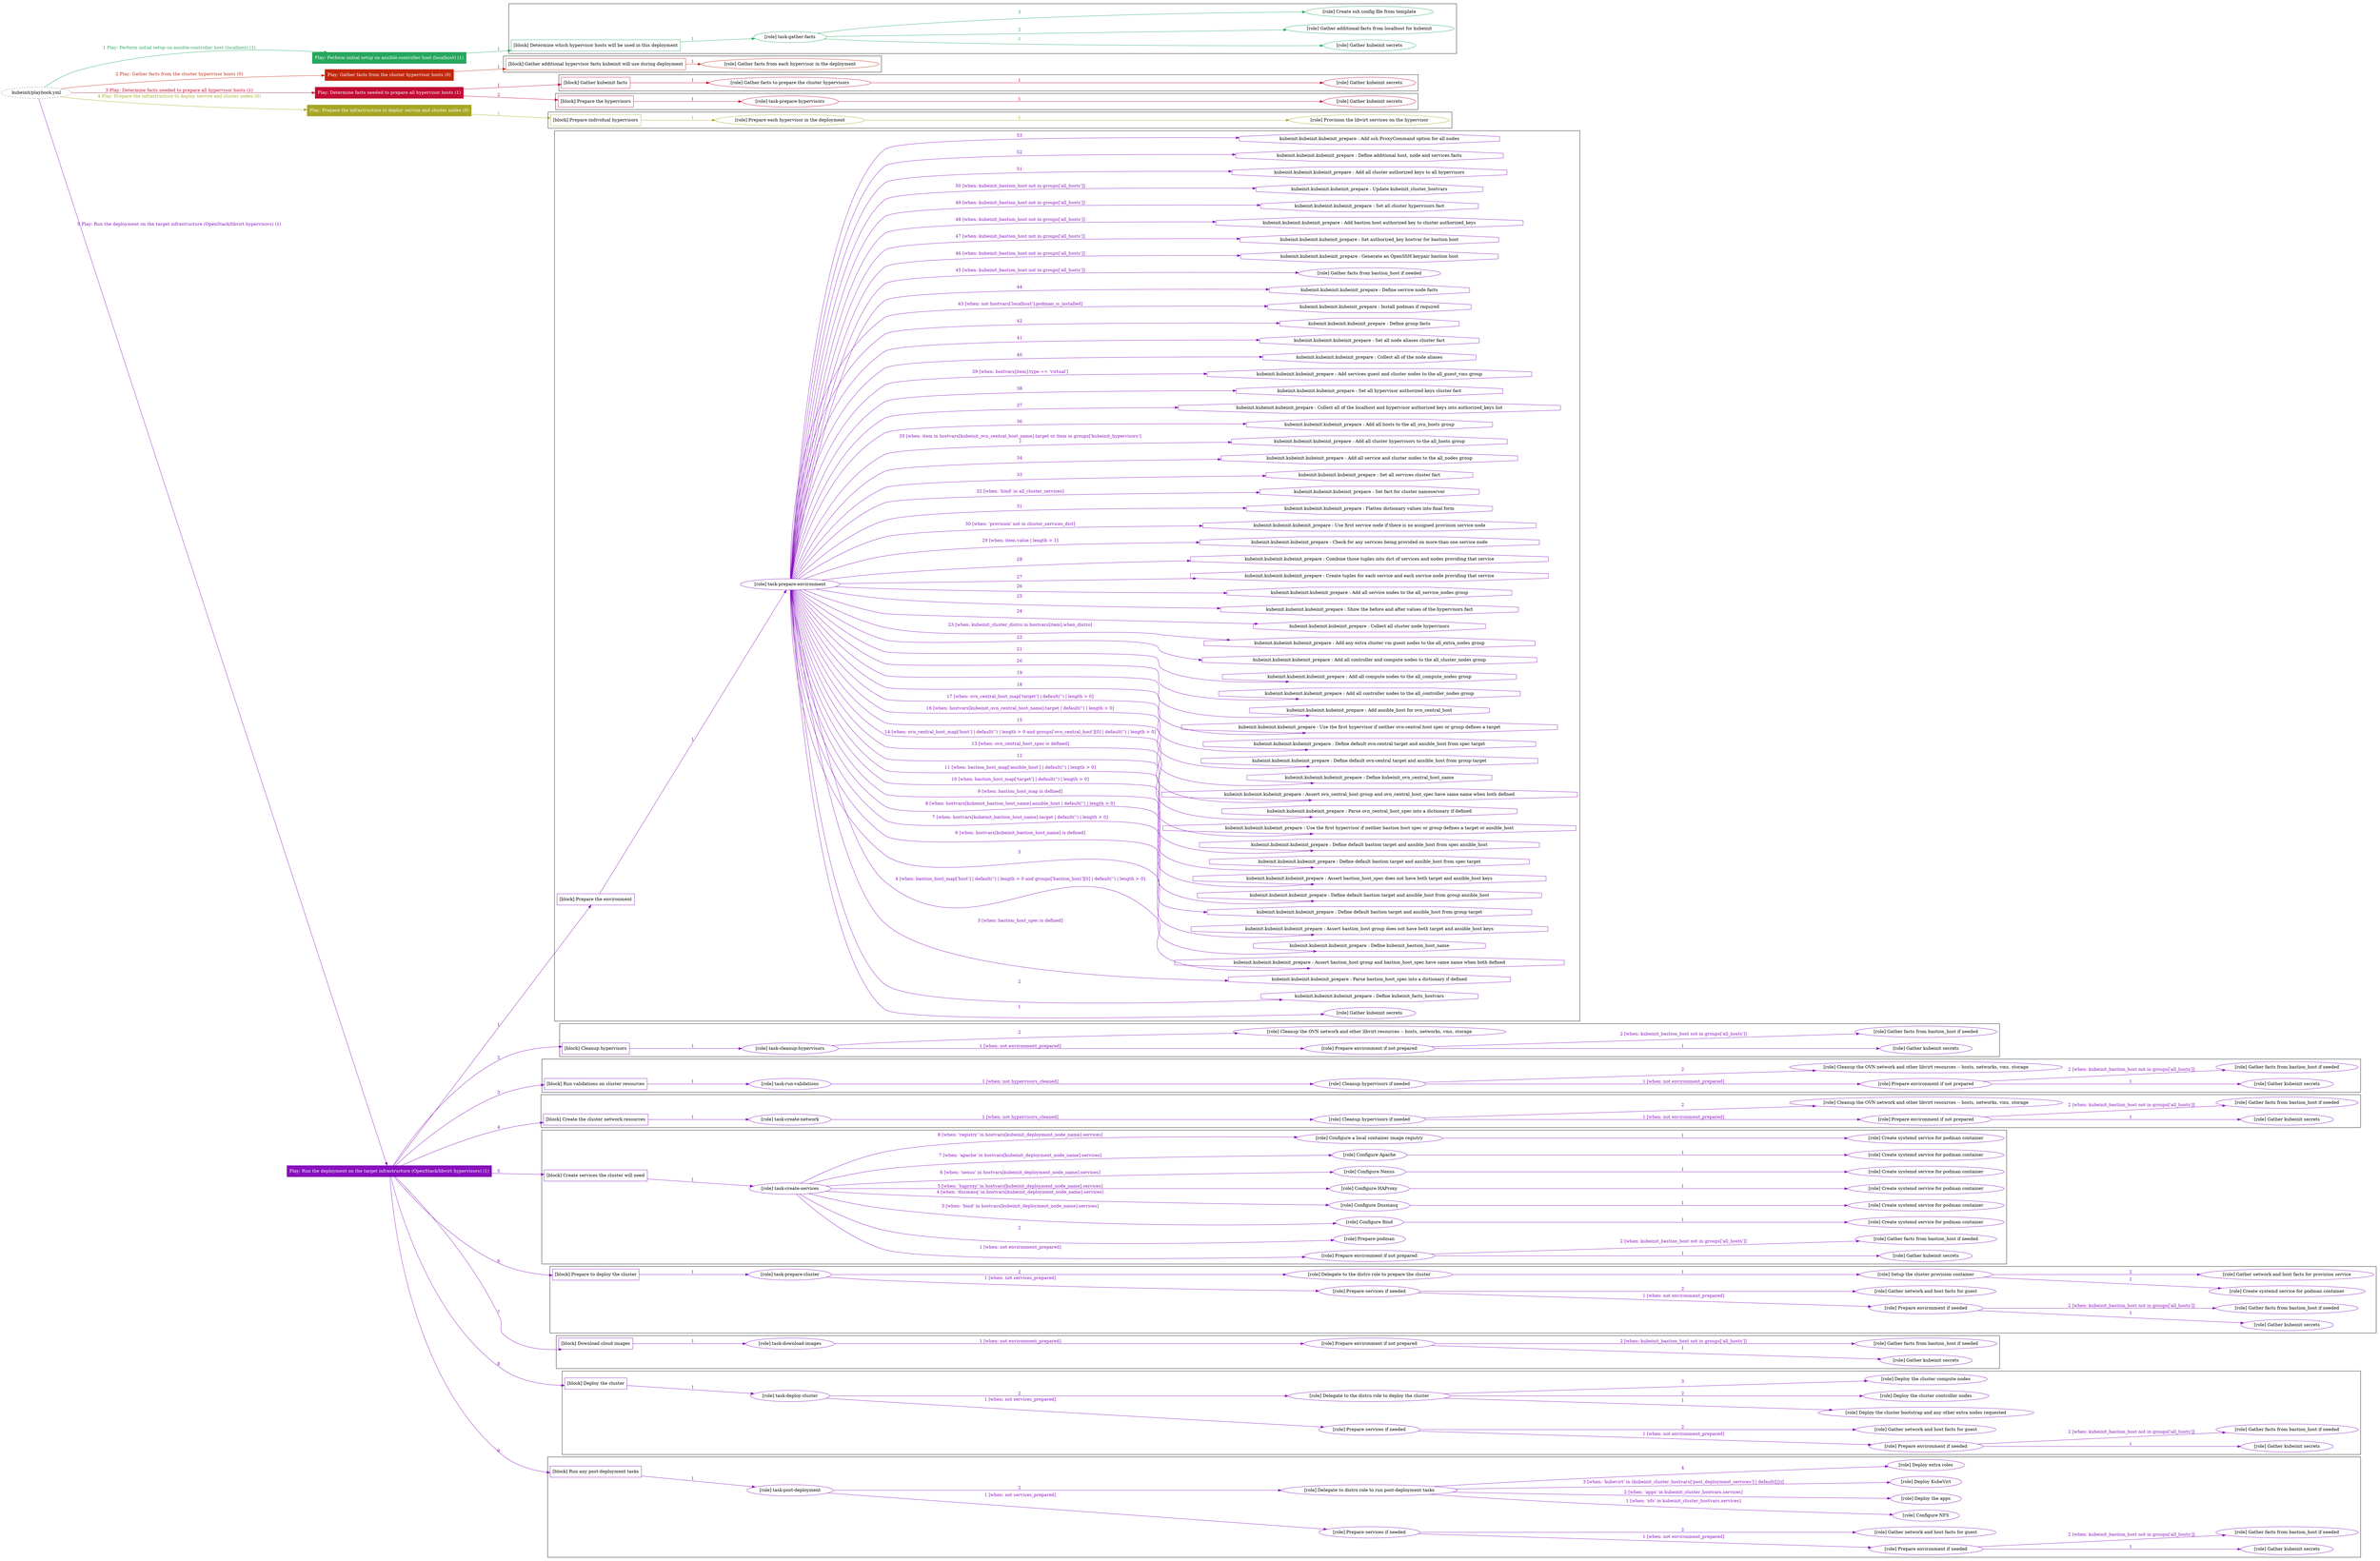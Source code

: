 digraph {
	graph [concentrate=true ordering=in rankdir=LR ratio=fill]
	edge [esep=5 sep=10]
	"kubeinit/playbook.yml" [URL="/home/runner/work/kubeinit/kubeinit/kubeinit/playbook.yml" id=playbook_6b9144c9 style=dotted]
	"kubeinit/playbook.yml" -> play_ca0c070c [label="1 Play: Perform initial setup on ansible-controller host (localhost) (1)" color="#25a75d" fontcolor="#25a75d" id=edge_play_ca0c070c labeltooltip="1 Play: Perform initial setup on ansible-controller host (localhost) (1)" tooltip="1 Play: Perform initial setup on ansible-controller host (localhost) (1)"]
	subgraph "Play: Perform initial setup on ansible-controller host (localhost) (1)" {
		play_ca0c070c [label="Play: Perform initial setup on ansible-controller host (localhost) (1)" URL="/home/runner/work/kubeinit/kubeinit/kubeinit/playbook.yml" color="#25a75d" fontcolor="#ffffff" id=play_ca0c070c shape=box style=filled tooltip=localhost]
		play_ca0c070c -> block_ab6d93c9 [label=1 color="#25a75d" fontcolor="#25a75d" id=edge_block_ab6d93c9 labeltooltip=1 tooltip=1]
		subgraph cluster_block_ab6d93c9 {
			block_ab6d93c9 [label="[block] Determine which hypervisor hosts will be used in this deployment" URL="/home/runner/work/kubeinit/kubeinit/kubeinit/playbook.yml" color="#25a75d" id=block_ab6d93c9 labeltooltip="Determine which hypervisor hosts will be used in this deployment" shape=box tooltip="Determine which hypervisor hosts will be used in this deployment"]
			block_ab6d93c9 -> role_a2a2d6d9 [label="1 " color="#25a75d" fontcolor="#25a75d" id=edge_role_a2a2d6d9 labeltooltip="1 " tooltip="1 "]
			subgraph "task-gather-facts" {
				role_a2a2d6d9 [label="[role] task-gather-facts" URL="/home/runner/work/kubeinit/kubeinit/kubeinit/playbook.yml" color="#25a75d" id=role_a2a2d6d9 tooltip="task-gather-facts"]
				role_a2a2d6d9 -> role_6a55e786 [label="1 " color="#25a75d" fontcolor="#25a75d" id=edge_role_6a55e786 labeltooltip="1 " tooltip="1 "]
				subgraph "Gather kubeinit secrets" {
					role_6a55e786 [label="[role] Gather kubeinit secrets" URL="/home/runner/.ansible/collections/ansible_collections/kubeinit/kubeinit/roles/kubeinit_prepare/tasks/build_hypervisors_group.yml" color="#25a75d" id=role_6a55e786 tooltip="Gather kubeinit secrets"]
				}
				role_a2a2d6d9 -> role_f9039ff9 [label="2 " color="#25a75d" fontcolor="#25a75d" id=edge_role_f9039ff9 labeltooltip="2 " tooltip="2 "]
				subgraph "Gather additional facts from localhost for kubeinit" {
					role_f9039ff9 [label="[role] Gather additional facts from localhost for kubeinit" URL="/home/runner/.ansible/collections/ansible_collections/kubeinit/kubeinit/roles/kubeinit_prepare/tasks/build_hypervisors_group.yml" color="#25a75d" id=role_f9039ff9 tooltip="Gather additional facts from localhost for kubeinit"]
				}
				role_a2a2d6d9 -> role_4f3e8cab [label="3 " color="#25a75d" fontcolor="#25a75d" id=edge_role_4f3e8cab labeltooltip="3 " tooltip="3 "]
				subgraph "Create ssh config file from template" {
					role_4f3e8cab [label="[role] Create ssh config file from template" URL="/home/runner/.ansible/collections/ansible_collections/kubeinit/kubeinit/roles/kubeinit_prepare/tasks/build_hypervisors_group.yml" color="#25a75d" id=role_4f3e8cab tooltip="Create ssh config file from template"]
				}
			}
		}
	}
	"kubeinit/playbook.yml" -> play_0747cfe4 [label="2 Play: Gather facts from the cluster hypervisor hosts (0)" color="#c1270b" fontcolor="#c1270b" id=edge_play_0747cfe4 labeltooltip="2 Play: Gather facts from the cluster hypervisor hosts (0)" tooltip="2 Play: Gather facts from the cluster hypervisor hosts (0)"]
	subgraph "Play: Gather facts from the cluster hypervisor hosts (0)" {
		play_0747cfe4 [label="Play: Gather facts from the cluster hypervisor hosts (0)" URL="/home/runner/work/kubeinit/kubeinit/kubeinit/playbook.yml" color="#c1270b" fontcolor="#ffffff" id=play_0747cfe4 shape=box style=filled tooltip="Play: Gather facts from the cluster hypervisor hosts (0)"]
		play_0747cfe4 -> block_3a7172d3 [label=1 color="#c1270b" fontcolor="#c1270b" id=edge_block_3a7172d3 labeltooltip=1 tooltip=1]
		subgraph cluster_block_3a7172d3 {
			block_3a7172d3 [label="[block] Gather additional hypervisor facts kubeinit will use during deployment" URL="/home/runner/work/kubeinit/kubeinit/kubeinit/playbook.yml" color="#c1270b" id=block_3a7172d3 labeltooltip="Gather additional hypervisor facts kubeinit will use during deployment" shape=box tooltip="Gather additional hypervisor facts kubeinit will use during deployment"]
			block_3a7172d3 -> role_82166361 [label="1 " color="#c1270b" fontcolor="#c1270b" id=edge_role_82166361 labeltooltip="1 " tooltip="1 "]
			subgraph "Gather facts from each hypervisor in the deployment" {
				role_82166361 [label="[role] Gather facts from each hypervisor in the deployment" URL="/home/runner/work/kubeinit/kubeinit/kubeinit/playbook.yml" color="#c1270b" id=role_82166361 tooltip="Gather facts from each hypervisor in the deployment"]
			}
		}
	}
	"kubeinit/playbook.yml" -> play_241be202 [label="3 Play: Determine facts needed to prepare all hypervisor hosts (1)" color="#c20a34" fontcolor="#c20a34" id=edge_play_241be202 labeltooltip="3 Play: Determine facts needed to prepare all hypervisor hosts (1)" tooltip="3 Play: Determine facts needed to prepare all hypervisor hosts (1)"]
	subgraph "Play: Determine facts needed to prepare all hypervisor hosts (1)" {
		play_241be202 [label="Play: Determine facts needed to prepare all hypervisor hosts (1)" URL="/home/runner/work/kubeinit/kubeinit/kubeinit/playbook.yml" color="#c20a34" fontcolor="#ffffff" id=play_241be202 shape=box style=filled tooltip=localhost]
		play_241be202 -> block_56ad6d7a [label=1 color="#c20a34" fontcolor="#c20a34" id=edge_block_56ad6d7a labeltooltip=1 tooltip=1]
		subgraph cluster_block_56ad6d7a {
			block_56ad6d7a [label="[block] Gather kubeinit facts" URL="/home/runner/work/kubeinit/kubeinit/kubeinit/playbook.yml" color="#c20a34" id=block_56ad6d7a labeltooltip="Gather kubeinit facts" shape=box tooltip="Gather kubeinit facts"]
			block_56ad6d7a -> role_e92cd942 [label="1 " color="#c20a34" fontcolor="#c20a34" id=edge_role_e92cd942 labeltooltip="1 " tooltip="1 "]
			subgraph "Gather facts to prepare the cluster hypervisors" {
				role_e92cd942 [label="[role] Gather facts to prepare the cluster hypervisors" URL="/home/runner/work/kubeinit/kubeinit/kubeinit/playbook.yml" color="#c20a34" id=role_e92cd942 tooltip="Gather facts to prepare the cluster hypervisors"]
				role_e92cd942 -> role_d62ae690 [label="1 " color="#c20a34" fontcolor="#c20a34" id=edge_role_d62ae690 labeltooltip="1 " tooltip="1 "]
				subgraph "Gather kubeinit secrets" {
					role_d62ae690 [label="[role] Gather kubeinit secrets" URL="/home/runner/.ansible/collections/ansible_collections/kubeinit/kubeinit/roles/kubeinit_prepare/tasks/gather_kubeinit_facts.yml" color="#c20a34" id=role_d62ae690 tooltip="Gather kubeinit secrets"]
				}
			}
		}
		play_241be202 -> block_9e85c8ec [label=2 color="#c20a34" fontcolor="#c20a34" id=edge_block_9e85c8ec labeltooltip=2 tooltip=2]
		subgraph cluster_block_9e85c8ec {
			block_9e85c8ec [label="[block] Prepare the hypervisors" URL="/home/runner/work/kubeinit/kubeinit/kubeinit/playbook.yml" color="#c20a34" id=block_9e85c8ec labeltooltip="Prepare the hypervisors" shape=box tooltip="Prepare the hypervisors"]
			block_9e85c8ec -> role_16494fd4 [label="1 " color="#c20a34" fontcolor="#c20a34" id=edge_role_16494fd4 labeltooltip="1 " tooltip="1 "]
			subgraph "task-prepare-hypervisors" {
				role_16494fd4 [label="[role] task-prepare-hypervisors" URL="/home/runner/work/kubeinit/kubeinit/kubeinit/playbook.yml" color="#c20a34" id=role_16494fd4 tooltip="task-prepare-hypervisors"]
				role_16494fd4 -> role_50e79a37 [label="1 " color="#c20a34" fontcolor="#c20a34" id=edge_role_50e79a37 labeltooltip="1 " tooltip="1 "]
				subgraph "Gather kubeinit secrets" {
					role_50e79a37 [label="[role] Gather kubeinit secrets" URL="/home/runner/.ansible/collections/ansible_collections/kubeinit/kubeinit/roles/kubeinit_prepare/tasks/gather_kubeinit_facts.yml" color="#c20a34" id=role_50e79a37 tooltip="Gather kubeinit secrets"]
				}
			}
		}
	}
	"kubeinit/playbook.yml" -> play_baa47bac [label="4 Play: Prepare the infrastructure to deploy service and cluster nodes (0)" color="#a7a625" fontcolor="#a7a625" id=edge_play_baa47bac labeltooltip="4 Play: Prepare the infrastructure to deploy service and cluster nodes (0)" tooltip="4 Play: Prepare the infrastructure to deploy service and cluster nodes (0)"]
	subgraph "Play: Prepare the infrastructure to deploy service and cluster nodes (0)" {
		play_baa47bac [label="Play: Prepare the infrastructure to deploy service and cluster nodes (0)" URL="/home/runner/work/kubeinit/kubeinit/kubeinit/playbook.yml" color="#a7a625" fontcolor="#ffffff" id=play_baa47bac shape=box style=filled tooltip="Play: Prepare the infrastructure to deploy service and cluster nodes (0)"]
		play_baa47bac -> block_d487f79e [label=1 color="#a7a625" fontcolor="#a7a625" id=edge_block_d487f79e labeltooltip=1 tooltip=1]
		subgraph cluster_block_d487f79e {
			block_d487f79e [label="[block] Prepare individual hypervisors" URL="/home/runner/work/kubeinit/kubeinit/kubeinit/playbook.yml" color="#a7a625" id=block_d487f79e labeltooltip="Prepare individual hypervisors" shape=box tooltip="Prepare individual hypervisors"]
			block_d487f79e -> role_caa8e785 [label="1 " color="#a7a625" fontcolor="#a7a625" id=edge_role_caa8e785 labeltooltip="1 " tooltip="1 "]
			subgraph "Prepare each hypervisor in the deployment" {
				role_caa8e785 [label="[role] Prepare each hypervisor in the deployment" URL="/home/runner/work/kubeinit/kubeinit/kubeinit/playbook.yml" color="#a7a625" id=role_caa8e785 tooltip="Prepare each hypervisor in the deployment"]
				role_caa8e785 -> role_f28fc631 [label="1 " color="#a7a625" fontcolor="#a7a625" id=edge_role_f28fc631 labeltooltip="1 " tooltip="1 "]
				subgraph "Provision the libvirt services on the hypervisor" {
					role_f28fc631 [label="[role] Provision the libvirt services on the hypervisor" URL="/home/runner/.ansible/collections/ansible_collections/kubeinit/kubeinit/roles/kubeinit_prepare/tasks/prepare_hypervisor.yml" color="#a7a625" id=role_f28fc631 tooltip="Provision the libvirt services on the hypervisor"]
				}
			}
		}
	}
	"kubeinit/playbook.yml" -> play_a2289d8b [label="5 Play: Run the deployment on the target infrastructure (OpenStack/libvirt hypervisors) (1)" color="#870fbd" fontcolor="#870fbd" id=edge_play_a2289d8b labeltooltip="5 Play: Run the deployment on the target infrastructure (OpenStack/libvirt hypervisors) (1)" tooltip="5 Play: Run the deployment on the target infrastructure (OpenStack/libvirt hypervisors) (1)"]
	subgraph "Play: Run the deployment on the target infrastructure (OpenStack/libvirt hypervisors) (1)" {
		play_a2289d8b [label="Play: Run the deployment on the target infrastructure (OpenStack/libvirt hypervisors) (1)" URL="/home/runner/work/kubeinit/kubeinit/kubeinit/playbook.yml" color="#870fbd" fontcolor="#ffffff" id=play_a2289d8b shape=box style=filled tooltip=localhost]
		play_a2289d8b -> block_fc23af78 [label=1 color="#870fbd" fontcolor="#870fbd" id=edge_block_fc23af78 labeltooltip=1 tooltip=1]
		subgraph cluster_block_fc23af78 {
			block_fc23af78 [label="[block] Prepare the environment" URL="/home/runner/work/kubeinit/kubeinit/kubeinit/playbook.yml" color="#870fbd" id=block_fc23af78 labeltooltip="Prepare the environment" shape=box tooltip="Prepare the environment"]
			block_fc23af78 -> role_a469a7b0 [label="1 " color="#870fbd" fontcolor="#870fbd" id=edge_role_a469a7b0 labeltooltip="1 " tooltip="1 "]
			subgraph "task-prepare-environment" {
				role_a469a7b0 [label="[role] task-prepare-environment" URL="/home/runner/work/kubeinit/kubeinit/kubeinit/playbook.yml" color="#870fbd" id=role_a469a7b0 tooltip="task-prepare-environment"]
				role_a469a7b0 -> role_93321476 [label="1 " color="#870fbd" fontcolor="#870fbd" id=edge_role_93321476 labeltooltip="1 " tooltip="1 "]
				subgraph "Gather kubeinit secrets" {
					role_93321476 [label="[role] Gather kubeinit secrets" URL="/home/runner/.ansible/collections/ansible_collections/kubeinit/kubeinit/roles/kubeinit_prepare/tasks/gather_kubeinit_facts.yml" color="#870fbd" id=role_93321476 tooltip="Gather kubeinit secrets"]
				}
				task_2ed26629 [label="kubeinit.kubeinit.kubeinit_prepare : Define kubeinit_facts_hostvars" URL="/home/runner/.ansible/collections/ansible_collections/kubeinit/kubeinit/roles/kubeinit_prepare/tasks/main.yml" color="#870fbd" id=task_2ed26629 shape=octagon tooltip="kubeinit.kubeinit.kubeinit_prepare : Define kubeinit_facts_hostvars"]
				role_a469a7b0 -> task_2ed26629 [label="2 " color="#870fbd" fontcolor="#870fbd" id=edge_task_2ed26629 labeltooltip="2 " tooltip="2 "]
				task_fa3664a0 [label="kubeinit.kubeinit.kubeinit_prepare : Parse bastion_host_spec into a dictionary if defined" URL="/home/runner/.ansible/collections/ansible_collections/kubeinit/kubeinit/roles/kubeinit_prepare/tasks/main.yml" color="#870fbd" id=task_fa3664a0 shape=octagon tooltip="kubeinit.kubeinit.kubeinit_prepare : Parse bastion_host_spec into a dictionary if defined"]
				role_a469a7b0 -> task_fa3664a0 [label="3 [when: bastion_host_spec is defined]" color="#870fbd" fontcolor="#870fbd" id=edge_task_fa3664a0 labeltooltip="3 [when: bastion_host_spec is defined]" tooltip="3 [when: bastion_host_spec is defined]"]
				task_bd1e0b81 [label="kubeinit.kubeinit.kubeinit_prepare : Assert bastion_host group and bastion_host_spec have same name when both defined" URL="/home/runner/.ansible/collections/ansible_collections/kubeinit/kubeinit/roles/kubeinit_prepare/tasks/main.yml" color="#870fbd" id=task_bd1e0b81 shape=octagon tooltip="kubeinit.kubeinit.kubeinit_prepare : Assert bastion_host group and bastion_host_spec have same name when both defined"]
				role_a469a7b0 -> task_bd1e0b81 [label="4 [when: bastion_host_map['host'] | default('') | length > 0 and groups['bastion_host'][0] | default('') | length > 0]" color="#870fbd" fontcolor="#870fbd" id=edge_task_bd1e0b81 labeltooltip="4 [when: bastion_host_map['host'] | default('') | length > 0 and groups['bastion_host'][0] | default('') | length > 0]" tooltip="4 [when: bastion_host_map['host'] | default('') | length > 0 and groups['bastion_host'][0] | default('') | length > 0]"]
				task_508e26b1 [label="kubeinit.kubeinit.kubeinit_prepare : Define kubeinit_bastion_host_name" URL="/home/runner/.ansible/collections/ansible_collections/kubeinit/kubeinit/roles/kubeinit_prepare/tasks/main.yml" color="#870fbd" id=task_508e26b1 shape=octagon tooltip="kubeinit.kubeinit.kubeinit_prepare : Define kubeinit_bastion_host_name"]
				role_a469a7b0 -> task_508e26b1 [label="5 " color="#870fbd" fontcolor="#870fbd" id=edge_task_508e26b1 labeltooltip="5 " tooltip="5 "]
				task_2ee750c4 [label="kubeinit.kubeinit.kubeinit_prepare : Assert bastion_host group does not have both target and ansible_host keys" URL="/home/runner/.ansible/collections/ansible_collections/kubeinit/kubeinit/roles/kubeinit_prepare/tasks/main.yml" color="#870fbd" id=task_2ee750c4 shape=octagon tooltip="kubeinit.kubeinit.kubeinit_prepare : Assert bastion_host group does not have both target and ansible_host keys"]
				role_a469a7b0 -> task_2ee750c4 [label="6 [when: hostvars[kubeinit_bastion_host_name] is defined]" color="#870fbd" fontcolor="#870fbd" id=edge_task_2ee750c4 labeltooltip="6 [when: hostvars[kubeinit_bastion_host_name] is defined]" tooltip="6 [when: hostvars[kubeinit_bastion_host_name] is defined]"]
				task_a6f4beb1 [label="kubeinit.kubeinit.kubeinit_prepare : Define default bastion target and ansible_host from group target" URL="/home/runner/.ansible/collections/ansible_collections/kubeinit/kubeinit/roles/kubeinit_prepare/tasks/main.yml" color="#870fbd" id=task_a6f4beb1 shape=octagon tooltip="kubeinit.kubeinit.kubeinit_prepare : Define default bastion target and ansible_host from group target"]
				role_a469a7b0 -> task_a6f4beb1 [label="7 [when: hostvars[kubeinit_bastion_host_name].target | default('') | length > 0]" color="#870fbd" fontcolor="#870fbd" id=edge_task_a6f4beb1 labeltooltip="7 [when: hostvars[kubeinit_bastion_host_name].target | default('') | length > 0]" tooltip="7 [when: hostvars[kubeinit_bastion_host_name].target | default('') | length > 0]"]
				task_efd4865d [label="kubeinit.kubeinit.kubeinit_prepare : Define default bastion target and ansible_host from group ansible_host" URL="/home/runner/.ansible/collections/ansible_collections/kubeinit/kubeinit/roles/kubeinit_prepare/tasks/main.yml" color="#870fbd" id=task_efd4865d shape=octagon tooltip="kubeinit.kubeinit.kubeinit_prepare : Define default bastion target and ansible_host from group ansible_host"]
				role_a469a7b0 -> task_efd4865d [label="8 [when: hostvars[kubeinit_bastion_host_name].ansible_host | default('') | length > 0]" color="#870fbd" fontcolor="#870fbd" id=edge_task_efd4865d labeltooltip="8 [when: hostvars[kubeinit_bastion_host_name].ansible_host | default('') | length > 0]" tooltip="8 [when: hostvars[kubeinit_bastion_host_name].ansible_host | default('') | length > 0]"]
				task_565c4538 [label="kubeinit.kubeinit.kubeinit_prepare : Assert bastion_host_spec does not have both target and ansible_host keys" URL="/home/runner/.ansible/collections/ansible_collections/kubeinit/kubeinit/roles/kubeinit_prepare/tasks/main.yml" color="#870fbd" id=task_565c4538 shape=octagon tooltip="kubeinit.kubeinit.kubeinit_prepare : Assert bastion_host_spec does not have both target and ansible_host keys"]
				role_a469a7b0 -> task_565c4538 [label="9 [when: bastion_host_map is defined]" color="#870fbd" fontcolor="#870fbd" id=edge_task_565c4538 labeltooltip="9 [when: bastion_host_map is defined]" tooltip="9 [when: bastion_host_map is defined]"]
				task_96789fc9 [label="kubeinit.kubeinit.kubeinit_prepare : Define default bastion target and ansible_host from spec target" URL="/home/runner/.ansible/collections/ansible_collections/kubeinit/kubeinit/roles/kubeinit_prepare/tasks/main.yml" color="#870fbd" id=task_96789fc9 shape=octagon tooltip="kubeinit.kubeinit.kubeinit_prepare : Define default bastion target and ansible_host from spec target"]
				role_a469a7b0 -> task_96789fc9 [label="10 [when: bastion_host_map['target'] | default('') | length > 0]" color="#870fbd" fontcolor="#870fbd" id=edge_task_96789fc9 labeltooltip="10 [when: bastion_host_map['target'] | default('') | length > 0]" tooltip="10 [when: bastion_host_map['target'] | default('') | length > 0]"]
				task_8baf6406 [label="kubeinit.kubeinit.kubeinit_prepare : Define default bastion target and ansible_host from spec ansible_host" URL="/home/runner/.ansible/collections/ansible_collections/kubeinit/kubeinit/roles/kubeinit_prepare/tasks/main.yml" color="#870fbd" id=task_8baf6406 shape=octagon tooltip="kubeinit.kubeinit.kubeinit_prepare : Define default bastion target and ansible_host from spec ansible_host"]
				role_a469a7b0 -> task_8baf6406 [label="11 [when: bastion_host_map['ansible_host'] | default('') | length > 0]" color="#870fbd" fontcolor="#870fbd" id=edge_task_8baf6406 labeltooltip="11 [when: bastion_host_map['ansible_host'] | default('') | length > 0]" tooltip="11 [when: bastion_host_map['ansible_host'] | default('') | length > 0]"]
				task_9768f06d [label="kubeinit.kubeinit.kubeinit_prepare : Use the first hypervisor if neither bastion host spec or group defines a target or ansible_host" URL="/home/runner/.ansible/collections/ansible_collections/kubeinit/kubeinit/roles/kubeinit_prepare/tasks/main.yml" color="#870fbd" id=task_9768f06d shape=octagon tooltip="kubeinit.kubeinit.kubeinit_prepare : Use the first hypervisor if neither bastion host spec or group defines a target or ansible_host"]
				role_a469a7b0 -> task_9768f06d [label="12 " color="#870fbd" fontcolor="#870fbd" id=edge_task_9768f06d labeltooltip="12 " tooltip="12 "]
				task_2654aa5f [label="kubeinit.kubeinit.kubeinit_prepare : Parse ovn_central_host_spec into a dictionary if defined" URL="/home/runner/.ansible/collections/ansible_collections/kubeinit/kubeinit/roles/kubeinit_prepare/tasks/main.yml" color="#870fbd" id=task_2654aa5f shape=octagon tooltip="kubeinit.kubeinit.kubeinit_prepare : Parse ovn_central_host_spec into a dictionary if defined"]
				role_a469a7b0 -> task_2654aa5f [label="13 [when: ovn_central_host_spec is defined]" color="#870fbd" fontcolor="#870fbd" id=edge_task_2654aa5f labeltooltip="13 [when: ovn_central_host_spec is defined]" tooltip="13 [when: ovn_central_host_spec is defined]"]
				task_9561f98c [label="kubeinit.kubeinit.kubeinit_prepare : Assert ovn_central_host group and ovn_central_host_spec have same name when both defined" URL="/home/runner/.ansible/collections/ansible_collections/kubeinit/kubeinit/roles/kubeinit_prepare/tasks/main.yml" color="#870fbd" id=task_9561f98c shape=octagon tooltip="kubeinit.kubeinit.kubeinit_prepare : Assert ovn_central_host group and ovn_central_host_spec have same name when both defined"]
				role_a469a7b0 -> task_9561f98c [label="14 [when: ovn_central_host_map['host'] | default('') | length > 0 and groups['ovn_central_host'][0] | default('') | length > 0]" color="#870fbd" fontcolor="#870fbd" id=edge_task_9561f98c labeltooltip="14 [when: ovn_central_host_map['host'] | default('') | length > 0 and groups['ovn_central_host'][0] | default('') | length > 0]" tooltip="14 [when: ovn_central_host_map['host'] | default('') | length > 0 and groups['ovn_central_host'][0] | default('') | length > 0]"]
				task_d47a371a [label="kubeinit.kubeinit.kubeinit_prepare : Define kubeinit_ovn_central_host_name" URL="/home/runner/.ansible/collections/ansible_collections/kubeinit/kubeinit/roles/kubeinit_prepare/tasks/main.yml" color="#870fbd" id=task_d47a371a shape=octagon tooltip="kubeinit.kubeinit.kubeinit_prepare : Define kubeinit_ovn_central_host_name"]
				role_a469a7b0 -> task_d47a371a [label="15 " color="#870fbd" fontcolor="#870fbd" id=edge_task_d47a371a labeltooltip="15 " tooltip="15 "]
				task_dd363301 [label="kubeinit.kubeinit.kubeinit_prepare : Define default ovn-central target and ansible_host from group target" URL="/home/runner/.ansible/collections/ansible_collections/kubeinit/kubeinit/roles/kubeinit_prepare/tasks/main.yml" color="#870fbd" id=task_dd363301 shape=octagon tooltip="kubeinit.kubeinit.kubeinit_prepare : Define default ovn-central target and ansible_host from group target"]
				role_a469a7b0 -> task_dd363301 [label="16 [when: hostvars[kubeinit_ovn_central_host_name].target | default('') | length > 0]" color="#870fbd" fontcolor="#870fbd" id=edge_task_dd363301 labeltooltip="16 [when: hostvars[kubeinit_ovn_central_host_name].target | default('') | length > 0]" tooltip="16 [when: hostvars[kubeinit_ovn_central_host_name].target | default('') | length > 0]"]
				task_6a9dd3d9 [label="kubeinit.kubeinit.kubeinit_prepare : Define default ovn-central target and ansible_host from spec target" URL="/home/runner/.ansible/collections/ansible_collections/kubeinit/kubeinit/roles/kubeinit_prepare/tasks/main.yml" color="#870fbd" id=task_6a9dd3d9 shape=octagon tooltip="kubeinit.kubeinit.kubeinit_prepare : Define default ovn-central target and ansible_host from spec target"]
				role_a469a7b0 -> task_6a9dd3d9 [label="17 [when: ovn_central_host_map['target'] | default('') | length > 0]" color="#870fbd" fontcolor="#870fbd" id=edge_task_6a9dd3d9 labeltooltip="17 [when: ovn_central_host_map['target'] | default('') | length > 0]" tooltip="17 [when: ovn_central_host_map['target'] | default('') | length > 0]"]
				task_84caccd9 [label="kubeinit.kubeinit.kubeinit_prepare : Use the first hypervisor if neither ovn-central host spec or group defines a target" URL="/home/runner/.ansible/collections/ansible_collections/kubeinit/kubeinit/roles/kubeinit_prepare/tasks/main.yml" color="#870fbd" id=task_84caccd9 shape=octagon tooltip="kubeinit.kubeinit.kubeinit_prepare : Use the first hypervisor if neither ovn-central host spec or group defines a target"]
				role_a469a7b0 -> task_84caccd9 [label="18 " color="#870fbd" fontcolor="#870fbd" id=edge_task_84caccd9 labeltooltip="18 " tooltip="18 "]
				task_5a019c58 [label="kubeinit.kubeinit.kubeinit_prepare : Add ansible_host for ovn_central_host" URL="/home/runner/.ansible/collections/ansible_collections/kubeinit/kubeinit/roles/kubeinit_prepare/tasks/main.yml" color="#870fbd" id=task_5a019c58 shape=octagon tooltip="kubeinit.kubeinit.kubeinit_prepare : Add ansible_host for ovn_central_host"]
				role_a469a7b0 -> task_5a019c58 [label="19 " color="#870fbd" fontcolor="#870fbd" id=edge_task_5a019c58 labeltooltip="19 " tooltip="19 "]
				task_e18a3c01 [label="kubeinit.kubeinit.kubeinit_prepare : Add all controller nodes to the all_controller_nodes group" URL="/home/runner/.ansible/collections/ansible_collections/kubeinit/kubeinit/roles/kubeinit_prepare/tasks/prepare_groups.yml" color="#870fbd" id=task_e18a3c01 shape=octagon tooltip="kubeinit.kubeinit.kubeinit_prepare : Add all controller nodes to the all_controller_nodes group"]
				role_a469a7b0 -> task_e18a3c01 [label="20 " color="#870fbd" fontcolor="#870fbd" id=edge_task_e18a3c01 labeltooltip="20 " tooltip="20 "]
				task_95fa8486 [label="kubeinit.kubeinit.kubeinit_prepare : Add all compute nodes to the all_compute_nodes group" URL="/home/runner/.ansible/collections/ansible_collections/kubeinit/kubeinit/roles/kubeinit_prepare/tasks/prepare_groups.yml" color="#870fbd" id=task_95fa8486 shape=octagon tooltip="kubeinit.kubeinit.kubeinit_prepare : Add all compute nodes to the all_compute_nodes group"]
				role_a469a7b0 -> task_95fa8486 [label="21 " color="#870fbd" fontcolor="#870fbd" id=edge_task_95fa8486 labeltooltip="21 " tooltip="21 "]
				task_f3327a6c [label="kubeinit.kubeinit.kubeinit_prepare : Add all controller and compute nodes to the all_cluster_nodes group" URL="/home/runner/.ansible/collections/ansible_collections/kubeinit/kubeinit/roles/kubeinit_prepare/tasks/prepare_groups.yml" color="#870fbd" id=task_f3327a6c shape=octagon tooltip="kubeinit.kubeinit.kubeinit_prepare : Add all controller and compute nodes to the all_cluster_nodes group"]
				role_a469a7b0 -> task_f3327a6c [label="22 " color="#870fbd" fontcolor="#870fbd" id=edge_task_f3327a6c labeltooltip="22 " tooltip="22 "]
				task_3f726c4b [label="kubeinit.kubeinit.kubeinit_prepare : Add any extra cluster vm guest nodes to the all_extra_nodes group" URL="/home/runner/.ansible/collections/ansible_collections/kubeinit/kubeinit/roles/kubeinit_prepare/tasks/prepare_groups.yml" color="#870fbd" id=task_3f726c4b shape=octagon tooltip="kubeinit.kubeinit.kubeinit_prepare : Add any extra cluster vm guest nodes to the all_extra_nodes group"]
				role_a469a7b0 -> task_3f726c4b [label="23 [when: kubeinit_cluster_distro in hostvars[item].when_distro]" color="#870fbd" fontcolor="#870fbd" id=edge_task_3f726c4b labeltooltip="23 [when: kubeinit_cluster_distro in hostvars[item].when_distro]" tooltip="23 [when: kubeinit_cluster_distro in hostvars[item].when_distro]"]
				task_fe1047b1 [label="kubeinit.kubeinit.kubeinit_prepare : Collect all cluster node hypervisors" URL="/home/runner/.ansible/collections/ansible_collections/kubeinit/kubeinit/roles/kubeinit_prepare/tasks/prepare_groups.yml" color="#870fbd" id=task_fe1047b1 shape=octagon tooltip="kubeinit.kubeinit.kubeinit_prepare : Collect all cluster node hypervisors"]
				role_a469a7b0 -> task_fe1047b1 [label="24 " color="#870fbd" fontcolor="#870fbd" id=edge_task_fe1047b1 labeltooltip="24 " tooltip="24 "]
				task_14a4621b [label="kubeinit.kubeinit.kubeinit_prepare : Show the before and after values of the hypervisors fact" URL="/home/runner/.ansible/collections/ansible_collections/kubeinit/kubeinit/roles/kubeinit_prepare/tasks/prepare_groups.yml" color="#870fbd" id=task_14a4621b shape=octagon tooltip="kubeinit.kubeinit.kubeinit_prepare : Show the before and after values of the hypervisors fact"]
				role_a469a7b0 -> task_14a4621b [label="25 " color="#870fbd" fontcolor="#870fbd" id=edge_task_14a4621b labeltooltip="25 " tooltip="25 "]
				task_61e2114b [label="kubeinit.kubeinit.kubeinit_prepare : Add all service nodes to the all_service_nodes group" URL="/home/runner/.ansible/collections/ansible_collections/kubeinit/kubeinit/roles/kubeinit_prepare/tasks/prepare_groups.yml" color="#870fbd" id=task_61e2114b shape=octagon tooltip="kubeinit.kubeinit.kubeinit_prepare : Add all service nodes to the all_service_nodes group"]
				role_a469a7b0 -> task_61e2114b [label="26 " color="#870fbd" fontcolor="#870fbd" id=edge_task_61e2114b labeltooltip="26 " tooltip="26 "]
				task_ee0971a4 [label="kubeinit.kubeinit.kubeinit_prepare : Create tuples for each service and each service node providing that service" URL="/home/runner/.ansible/collections/ansible_collections/kubeinit/kubeinit/roles/kubeinit_prepare/tasks/prepare_groups.yml" color="#870fbd" id=task_ee0971a4 shape=octagon tooltip="kubeinit.kubeinit.kubeinit_prepare : Create tuples for each service and each service node providing that service"]
				role_a469a7b0 -> task_ee0971a4 [label="27 " color="#870fbd" fontcolor="#870fbd" id=edge_task_ee0971a4 labeltooltip="27 " tooltip="27 "]
				task_3d91d230 [label="kubeinit.kubeinit.kubeinit_prepare : Combine those tuples into dict of services and nodes providing that service" URL="/home/runner/.ansible/collections/ansible_collections/kubeinit/kubeinit/roles/kubeinit_prepare/tasks/prepare_groups.yml" color="#870fbd" id=task_3d91d230 shape=octagon tooltip="kubeinit.kubeinit.kubeinit_prepare : Combine those tuples into dict of services and nodes providing that service"]
				role_a469a7b0 -> task_3d91d230 [label="28 " color="#870fbd" fontcolor="#870fbd" id=edge_task_3d91d230 labeltooltip="28 " tooltip="28 "]
				task_4634b06c [label="kubeinit.kubeinit.kubeinit_prepare : Check for any services being provided on more than one service node" URL="/home/runner/.ansible/collections/ansible_collections/kubeinit/kubeinit/roles/kubeinit_prepare/tasks/prepare_groups.yml" color="#870fbd" id=task_4634b06c shape=octagon tooltip="kubeinit.kubeinit.kubeinit_prepare : Check for any services being provided on more than one service node"]
				role_a469a7b0 -> task_4634b06c [label="29 [when: item.value | length > 1]" color="#870fbd" fontcolor="#870fbd" id=edge_task_4634b06c labeltooltip="29 [when: item.value | length > 1]" tooltip="29 [when: item.value | length > 1]"]
				task_e6181752 [label="kubeinit.kubeinit.kubeinit_prepare : Use first service node if there is no assigned provision service node" URL="/home/runner/.ansible/collections/ansible_collections/kubeinit/kubeinit/roles/kubeinit_prepare/tasks/prepare_groups.yml" color="#870fbd" id=task_e6181752 shape=octagon tooltip="kubeinit.kubeinit.kubeinit_prepare : Use first service node if there is no assigned provision service node"]
				role_a469a7b0 -> task_e6181752 [label="30 [when: 'provision' not in cluster_services_dict]" color="#870fbd" fontcolor="#870fbd" id=edge_task_e6181752 labeltooltip="30 [when: 'provision' not in cluster_services_dict]" tooltip="30 [when: 'provision' not in cluster_services_dict]"]
				task_0dac304b [label="kubeinit.kubeinit.kubeinit_prepare : Flatten dictionary values into final form" URL="/home/runner/.ansible/collections/ansible_collections/kubeinit/kubeinit/roles/kubeinit_prepare/tasks/prepare_groups.yml" color="#870fbd" id=task_0dac304b shape=octagon tooltip="kubeinit.kubeinit.kubeinit_prepare : Flatten dictionary values into final form"]
				role_a469a7b0 -> task_0dac304b [label="31 " color="#870fbd" fontcolor="#870fbd" id=edge_task_0dac304b labeltooltip="31 " tooltip="31 "]
				task_359bcd03 [label="kubeinit.kubeinit.kubeinit_prepare : Set fact for cluster nameserver" URL="/home/runner/.ansible/collections/ansible_collections/kubeinit/kubeinit/roles/kubeinit_prepare/tasks/prepare_groups.yml" color="#870fbd" id=task_359bcd03 shape=octagon tooltip="kubeinit.kubeinit.kubeinit_prepare : Set fact for cluster nameserver"]
				role_a469a7b0 -> task_359bcd03 [label="32 [when: 'bind' in all_cluster_services]" color="#870fbd" fontcolor="#870fbd" id=edge_task_359bcd03 labeltooltip="32 [when: 'bind' in all_cluster_services]" tooltip="32 [when: 'bind' in all_cluster_services]"]
				task_40c64086 [label="kubeinit.kubeinit.kubeinit_prepare : Set all services cluster fact" URL="/home/runner/.ansible/collections/ansible_collections/kubeinit/kubeinit/roles/kubeinit_prepare/tasks/prepare_groups.yml" color="#870fbd" id=task_40c64086 shape=octagon tooltip="kubeinit.kubeinit.kubeinit_prepare : Set all services cluster fact"]
				role_a469a7b0 -> task_40c64086 [label="33 " color="#870fbd" fontcolor="#870fbd" id=edge_task_40c64086 labeltooltip="33 " tooltip="33 "]
				task_f2f53166 [label="kubeinit.kubeinit.kubeinit_prepare : Add all service and cluster nodes to the all_nodes group" URL="/home/runner/.ansible/collections/ansible_collections/kubeinit/kubeinit/roles/kubeinit_prepare/tasks/prepare_groups.yml" color="#870fbd" id=task_f2f53166 shape=octagon tooltip="kubeinit.kubeinit.kubeinit_prepare : Add all service and cluster nodes to the all_nodes group"]
				role_a469a7b0 -> task_f2f53166 [label="34 " color="#870fbd" fontcolor="#870fbd" id=edge_task_f2f53166 labeltooltip="34 " tooltip="34 "]
				task_34352a68 [label="kubeinit.kubeinit.kubeinit_prepare : Add all cluster hypervisors to the all_hosts group" URL="/home/runner/.ansible/collections/ansible_collections/kubeinit/kubeinit/roles/kubeinit_prepare/tasks/prepare_groups.yml" color="#870fbd" id=task_34352a68 shape=octagon tooltip="kubeinit.kubeinit.kubeinit_prepare : Add all cluster hypervisors to the all_hosts group"]
				role_a469a7b0 -> task_34352a68 [label="35 [when: item in hostvars[kubeinit_ovn_central_host_name].target or item in groups['kubeinit_hypervisors']
]" color="#870fbd" fontcolor="#870fbd" id=edge_task_34352a68 labeltooltip="35 [when: item in hostvars[kubeinit_ovn_central_host_name].target or item in groups['kubeinit_hypervisors']
]" tooltip="35 [when: item in hostvars[kubeinit_ovn_central_host_name].target or item in groups['kubeinit_hypervisors']
]"]
				task_723765ce [label="kubeinit.kubeinit.kubeinit_prepare : Add all hosts to the all_ovn_hosts group" URL="/home/runner/.ansible/collections/ansible_collections/kubeinit/kubeinit/roles/kubeinit_prepare/tasks/prepare_groups.yml" color="#870fbd" id=task_723765ce shape=octagon tooltip="kubeinit.kubeinit.kubeinit_prepare : Add all hosts to the all_ovn_hosts group"]
				role_a469a7b0 -> task_723765ce [label="36 " color="#870fbd" fontcolor="#870fbd" id=edge_task_723765ce labeltooltip="36 " tooltip="36 "]
				task_8807c5cb [label="kubeinit.kubeinit.kubeinit_prepare : Collect all of the localhost and hypervisor authorized keys into authorized_keys list" URL="/home/runner/.ansible/collections/ansible_collections/kubeinit/kubeinit/roles/kubeinit_prepare/tasks/prepare_groups.yml" color="#870fbd" id=task_8807c5cb shape=octagon tooltip="kubeinit.kubeinit.kubeinit_prepare : Collect all of the localhost and hypervisor authorized keys into authorized_keys list"]
				role_a469a7b0 -> task_8807c5cb [label="37 " color="#870fbd" fontcolor="#870fbd" id=edge_task_8807c5cb labeltooltip="37 " tooltip="37 "]
				task_797e046e [label="kubeinit.kubeinit.kubeinit_prepare : Set all hypervisor authorized keys cluster fact" URL="/home/runner/.ansible/collections/ansible_collections/kubeinit/kubeinit/roles/kubeinit_prepare/tasks/prepare_groups.yml" color="#870fbd" id=task_797e046e shape=octagon tooltip="kubeinit.kubeinit.kubeinit_prepare : Set all hypervisor authorized keys cluster fact"]
				role_a469a7b0 -> task_797e046e [label="38 " color="#870fbd" fontcolor="#870fbd" id=edge_task_797e046e labeltooltip="38 " tooltip="38 "]
				task_485aeefe [label="kubeinit.kubeinit.kubeinit_prepare : Add services guest and cluster nodes to the all_guest_vms group" URL="/home/runner/.ansible/collections/ansible_collections/kubeinit/kubeinit/roles/kubeinit_prepare/tasks/prepare_groups.yml" color="#870fbd" id=task_485aeefe shape=octagon tooltip="kubeinit.kubeinit.kubeinit_prepare : Add services guest and cluster nodes to the all_guest_vms group"]
				role_a469a7b0 -> task_485aeefe [label="39 [when: hostvars[item].type == 'virtual']" color="#870fbd" fontcolor="#870fbd" id=edge_task_485aeefe labeltooltip="39 [when: hostvars[item].type == 'virtual']" tooltip="39 [when: hostvars[item].type == 'virtual']"]
				task_81f7f7eb [label="kubeinit.kubeinit.kubeinit_prepare : Collect all of the node aliases" URL="/home/runner/.ansible/collections/ansible_collections/kubeinit/kubeinit/roles/kubeinit_prepare/tasks/prepare_groups.yml" color="#870fbd" id=task_81f7f7eb shape=octagon tooltip="kubeinit.kubeinit.kubeinit_prepare : Collect all of the node aliases"]
				role_a469a7b0 -> task_81f7f7eb [label="40 " color="#870fbd" fontcolor="#870fbd" id=edge_task_81f7f7eb labeltooltip="40 " tooltip="40 "]
				task_5eed659a [label="kubeinit.kubeinit.kubeinit_prepare : Set all node aliases cluster fact" URL="/home/runner/.ansible/collections/ansible_collections/kubeinit/kubeinit/roles/kubeinit_prepare/tasks/prepare_groups.yml" color="#870fbd" id=task_5eed659a shape=octagon tooltip="kubeinit.kubeinit.kubeinit_prepare : Set all node aliases cluster fact"]
				role_a469a7b0 -> task_5eed659a [label="41 " color="#870fbd" fontcolor="#870fbd" id=edge_task_5eed659a labeltooltip="41 " tooltip="41 "]
				task_04e9e274 [label="kubeinit.kubeinit.kubeinit_prepare : Define group facts" URL="/home/runner/.ansible/collections/ansible_collections/kubeinit/kubeinit/roles/kubeinit_prepare/tasks/main.yml" color="#870fbd" id=task_04e9e274 shape=octagon tooltip="kubeinit.kubeinit.kubeinit_prepare : Define group facts"]
				role_a469a7b0 -> task_04e9e274 [label="42 " color="#870fbd" fontcolor="#870fbd" id=edge_task_04e9e274 labeltooltip="42 " tooltip="42 "]
				task_3480daa0 [label="kubeinit.kubeinit.kubeinit_prepare : Install podman if required" URL="/home/runner/.ansible/collections/ansible_collections/kubeinit/kubeinit/roles/kubeinit_prepare/tasks/main.yml" color="#870fbd" id=task_3480daa0 shape=octagon tooltip="kubeinit.kubeinit.kubeinit_prepare : Install podman if required"]
				role_a469a7b0 -> task_3480daa0 [label="43 [when: not hostvars['localhost'].podman_is_installed]" color="#870fbd" fontcolor="#870fbd" id=edge_task_3480daa0 labeltooltip="43 [when: not hostvars['localhost'].podman_is_installed]" tooltip="43 [when: not hostvars['localhost'].podman_is_installed]"]
				task_f4f310c3 [label="kubeinit.kubeinit.kubeinit_prepare : Define service node facts" URL="/home/runner/.ansible/collections/ansible_collections/kubeinit/kubeinit/roles/kubeinit_prepare/tasks/main.yml" color="#870fbd" id=task_f4f310c3 shape=octagon tooltip="kubeinit.kubeinit.kubeinit_prepare : Define service node facts"]
				role_a469a7b0 -> task_f4f310c3 [label="44 " color="#870fbd" fontcolor="#870fbd" id=edge_task_f4f310c3 labeltooltip="44 " tooltip="44 "]
				role_a469a7b0 -> role_fe5e537b [label="45 [when: kubeinit_bastion_host not in groups['all_hosts']]" color="#870fbd" fontcolor="#870fbd" id=edge_role_fe5e537b labeltooltip="45 [when: kubeinit_bastion_host not in groups['all_hosts']]" tooltip="45 [when: kubeinit_bastion_host not in groups['all_hosts']]"]
				subgraph "Gather facts from bastion_host if needed" {
					role_fe5e537b [label="[role] Gather facts from bastion_host if needed" URL="/home/runner/.ansible/collections/ansible_collections/kubeinit/kubeinit/roles/kubeinit_prepare/tasks/main.yml" color="#870fbd" id=role_fe5e537b tooltip="Gather facts from bastion_host if needed"]
				}
				task_1d2cf6d8 [label="kubeinit.kubeinit.kubeinit_prepare : Generate an OpenSSH keypair bastion host" URL="/home/runner/.ansible/collections/ansible_collections/kubeinit/kubeinit/roles/kubeinit_prepare/tasks/main.yml" color="#870fbd" id=task_1d2cf6d8 shape=octagon tooltip="kubeinit.kubeinit.kubeinit_prepare : Generate an OpenSSH keypair bastion host"]
				role_a469a7b0 -> task_1d2cf6d8 [label="46 [when: kubeinit_bastion_host not in groups['all_hosts']]" color="#870fbd" fontcolor="#870fbd" id=edge_task_1d2cf6d8 labeltooltip="46 [when: kubeinit_bastion_host not in groups['all_hosts']]" tooltip="46 [when: kubeinit_bastion_host not in groups['all_hosts']]"]
				task_c069a30c [label="kubeinit.kubeinit.kubeinit_prepare : Set authorized_key hostvar for bastion host" URL="/home/runner/.ansible/collections/ansible_collections/kubeinit/kubeinit/roles/kubeinit_prepare/tasks/main.yml" color="#870fbd" id=task_c069a30c shape=octagon tooltip="kubeinit.kubeinit.kubeinit_prepare : Set authorized_key hostvar for bastion host"]
				role_a469a7b0 -> task_c069a30c [label="47 [when: kubeinit_bastion_host not in groups['all_hosts']]" color="#870fbd" fontcolor="#870fbd" id=edge_task_c069a30c labeltooltip="47 [when: kubeinit_bastion_host not in groups['all_hosts']]" tooltip="47 [when: kubeinit_bastion_host not in groups['all_hosts']]"]
				task_65b3b429 [label="kubeinit.kubeinit.kubeinit_prepare : Add bastion host authorized key to cluster authorized_keys" URL="/home/runner/.ansible/collections/ansible_collections/kubeinit/kubeinit/roles/kubeinit_prepare/tasks/main.yml" color="#870fbd" id=task_65b3b429 shape=octagon tooltip="kubeinit.kubeinit.kubeinit_prepare : Add bastion host authorized key to cluster authorized_keys"]
				role_a469a7b0 -> task_65b3b429 [label="48 [when: kubeinit_bastion_host not in groups['all_hosts']]" color="#870fbd" fontcolor="#870fbd" id=edge_task_65b3b429 labeltooltip="48 [when: kubeinit_bastion_host not in groups['all_hosts']]" tooltip="48 [when: kubeinit_bastion_host not in groups['all_hosts']]"]
				task_6e7294e8 [label="kubeinit.kubeinit.kubeinit_prepare : Set all cluster hypervisors fact" URL="/home/runner/.ansible/collections/ansible_collections/kubeinit/kubeinit/roles/kubeinit_prepare/tasks/main.yml" color="#870fbd" id=task_6e7294e8 shape=octagon tooltip="kubeinit.kubeinit.kubeinit_prepare : Set all cluster hypervisors fact"]
				role_a469a7b0 -> task_6e7294e8 [label="49 [when: kubeinit_bastion_host not in groups['all_hosts']]" color="#870fbd" fontcolor="#870fbd" id=edge_task_6e7294e8 labeltooltip="49 [when: kubeinit_bastion_host not in groups['all_hosts']]" tooltip="49 [when: kubeinit_bastion_host not in groups['all_hosts']]"]
				task_87402863 [label="kubeinit.kubeinit.kubeinit_prepare : Update kubeinit_cluster_hostvars" URL="/home/runner/.ansible/collections/ansible_collections/kubeinit/kubeinit/roles/kubeinit_prepare/tasks/main.yml" color="#870fbd" id=task_87402863 shape=octagon tooltip="kubeinit.kubeinit.kubeinit_prepare : Update kubeinit_cluster_hostvars"]
				role_a469a7b0 -> task_87402863 [label="50 [when: kubeinit_bastion_host not in groups['all_hosts']]" color="#870fbd" fontcolor="#870fbd" id=edge_task_87402863 labeltooltip="50 [when: kubeinit_bastion_host not in groups['all_hosts']]" tooltip="50 [when: kubeinit_bastion_host not in groups['all_hosts']]"]
				task_65aa9d91 [label="kubeinit.kubeinit.kubeinit_prepare : Add all cluster authorized keys to all hypervisors" URL="/home/runner/.ansible/collections/ansible_collections/kubeinit/kubeinit/roles/kubeinit_prepare/tasks/main.yml" color="#870fbd" id=task_65aa9d91 shape=octagon tooltip="kubeinit.kubeinit.kubeinit_prepare : Add all cluster authorized keys to all hypervisors"]
				role_a469a7b0 -> task_65aa9d91 [label="51 " color="#870fbd" fontcolor="#870fbd" id=edge_task_65aa9d91 labeltooltip="51 " tooltip="51 "]
				task_51aef7d9 [label="kubeinit.kubeinit.kubeinit_prepare : Define additional host, node and services facts" URL="/home/runner/.ansible/collections/ansible_collections/kubeinit/kubeinit/roles/kubeinit_prepare/tasks/main.yml" color="#870fbd" id=task_51aef7d9 shape=octagon tooltip="kubeinit.kubeinit.kubeinit_prepare : Define additional host, node and services facts"]
				role_a469a7b0 -> task_51aef7d9 [label="52 " color="#870fbd" fontcolor="#870fbd" id=edge_task_51aef7d9 labeltooltip="52 " tooltip="52 "]
				task_1fdfc976 [label="kubeinit.kubeinit.kubeinit_prepare : Add ssh ProxyCommand option for all nodes" URL="/home/runner/.ansible/collections/ansible_collections/kubeinit/kubeinit/roles/kubeinit_prepare/tasks/main.yml" color="#870fbd" id=task_1fdfc976 shape=octagon tooltip="kubeinit.kubeinit.kubeinit_prepare : Add ssh ProxyCommand option for all nodes"]
				role_a469a7b0 -> task_1fdfc976 [label="53 " color="#870fbd" fontcolor="#870fbd" id=edge_task_1fdfc976 labeltooltip="53 " tooltip="53 "]
			}
		}
		play_a2289d8b -> block_4a26d1f2 [label=2 color="#870fbd" fontcolor="#870fbd" id=edge_block_4a26d1f2 labeltooltip=2 tooltip=2]
		subgraph cluster_block_4a26d1f2 {
			block_4a26d1f2 [label="[block] Cleanup hypervisors" URL="/home/runner/work/kubeinit/kubeinit/kubeinit/playbook.yml" color="#870fbd" id=block_4a26d1f2 labeltooltip="Cleanup hypervisors" shape=box tooltip="Cleanup hypervisors"]
			block_4a26d1f2 -> role_71fb1b0f [label="1 " color="#870fbd" fontcolor="#870fbd" id=edge_role_71fb1b0f labeltooltip="1 " tooltip="1 "]
			subgraph "task-cleanup-hypervisors" {
				role_71fb1b0f [label="[role] task-cleanup-hypervisors" URL="/home/runner/work/kubeinit/kubeinit/kubeinit/playbook.yml" color="#870fbd" id=role_71fb1b0f tooltip="task-cleanup-hypervisors"]
				role_71fb1b0f -> role_5e436438 [label="1 [when: not environment_prepared]" color="#870fbd" fontcolor="#870fbd" id=edge_role_5e436438 labeltooltip="1 [when: not environment_prepared]" tooltip="1 [when: not environment_prepared]"]
				subgraph "Prepare environment if not prepared" {
					role_5e436438 [label="[role] Prepare environment if not prepared" URL="/home/runner/.ansible/collections/ansible_collections/kubeinit/kubeinit/roles/kubeinit_libvirt/tasks/cleanup_hypervisors.yml" color="#870fbd" id=role_5e436438 tooltip="Prepare environment if not prepared"]
					role_5e436438 -> role_43d33c98 [label="1 " color="#870fbd" fontcolor="#870fbd" id=edge_role_43d33c98 labeltooltip="1 " tooltip="1 "]
					subgraph "Gather kubeinit secrets" {
						role_43d33c98 [label="[role] Gather kubeinit secrets" URL="/home/runner/.ansible/collections/ansible_collections/kubeinit/kubeinit/roles/kubeinit_prepare/tasks/gather_kubeinit_facts.yml" color="#870fbd" id=role_43d33c98 tooltip="Gather kubeinit secrets"]
					}
					role_5e436438 -> role_99fd2c1e [label="2 [when: kubeinit_bastion_host not in groups['all_hosts']]" color="#870fbd" fontcolor="#870fbd" id=edge_role_99fd2c1e labeltooltip="2 [when: kubeinit_bastion_host not in groups['all_hosts']]" tooltip="2 [when: kubeinit_bastion_host not in groups['all_hosts']]"]
					subgraph "Gather facts from bastion_host if needed" {
						role_99fd2c1e [label="[role] Gather facts from bastion_host if needed" URL="/home/runner/.ansible/collections/ansible_collections/kubeinit/kubeinit/roles/kubeinit_prepare/tasks/main.yml" color="#870fbd" id=role_99fd2c1e tooltip="Gather facts from bastion_host if needed"]
					}
				}
				role_71fb1b0f -> role_ea49c121 [label="2 " color="#870fbd" fontcolor="#870fbd" id=edge_role_ea49c121 labeltooltip="2 " tooltip="2 "]
				subgraph "Cleanup the OVN network and other libvirt resources -- hosts, networks, vms, storage" {
					role_ea49c121 [label="[role] Cleanup the OVN network and other libvirt resources -- hosts, networks, vms, storage" URL="/home/runner/.ansible/collections/ansible_collections/kubeinit/kubeinit/roles/kubeinit_libvirt/tasks/cleanup_hypervisors.yml" color="#870fbd" id=role_ea49c121 tooltip="Cleanup the OVN network and other libvirt resources -- hosts, networks, vms, storage"]
				}
			}
		}
		play_a2289d8b -> block_cf61f34f [label=3 color="#870fbd" fontcolor="#870fbd" id=edge_block_cf61f34f labeltooltip=3 tooltip=3]
		subgraph cluster_block_cf61f34f {
			block_cf61f34f [label="[block] Run validations on cluster resources" URL="/home/runner/work/kubeinit/kubeinit/kubeinit/playbook.yml" color="#870fbd" id=block_cf61f34f labeltooltip="Run validations on cluster resources" shape=box tooltip="Run validations on cluster resources"]
			block_cf61f34f -> role_845aa052 [label="1 " color="#870fbd" fontcolor="#870fbd" id=edge_role_845aa052 labeltooltip="1 " tooltip="1 "]
			subgraph "task-run-validations" {
				role_845aa052 [label="[role] task-run-validations" URL="/home/runner/work/kubeinit/kubeinit/kubeinit/playbook.yml" color="#870fbd" id=role_845aa052 tooltip="task-run-validations"]
				role_845aa052 -> role_c72a6a0a [label="1 [when: not hypervisors_cleaned]" color="#870fbd" fontcolor="#870fbd" id=edge_role_c72a6a0a labeltooltip="1 [when: not hypervisors_cleaned]" tooltip="1 [when: not hypervisors_cleaned]"]
				subgraph "Cleanup hypervisors if needed" {
					role_c72a6a0a [label="[role] Cleanup hypervisors if needed" URL="/home/runner/.ansible/collections/ansible_collections/kubeinit/kubeinit/roles/kubeinit_validations/tasks/main.yml" color="#870fbd" id=role_c72a6a0a tooltip="Cleanup hypervisors if needed"]
					role_c72a6a0a -> role_036909fe [label="1 [when: not environment_prepared]" color="#870fbd" fontcolor="#870fbd" id=edge_role_036909fe labeltooltip="1 [when: not environment_prepared]" tooltip="1 [when: not environment_prepared]"]
					subgraph "Prepare environment if not prepared" {
						role_036909fe [label="[role] Prepare environment if not prepared" URL="/home/runner/.ansible/collections/ansible_collections/kubeinit/kubeinit/roles/kubeinit_libvirt/tasks/cleanup_hypervisors.yml" color="#870fbd" id=role_036909fe tooltip="Prepare environment if not prepared"]
						role_036909fe -> role_3d4213a6 [label="1 " color="#870fbd" fontcolor="#870fbd" id=edge_role_3d4213a6 labeltooltip="1 " tooltip="1 "]
						subgraph "Gather kubeinit secrets" {
							role_3d4213a6 [label="[role] Gather kubeinit secrets" URL="/home/runner/.ansible/collections/ansible_collections/kubeinit/kubeinit/roles/kubeinit_prepare/tasks/gather_kubeinit_facts.yml" color="#870fbd" id=role_3d4213a6 tooltip="Gather kubeinit secrets"]
						}
						role_036909fe -> role_32bea77a [label="2 [when: kubeinit_bastion_host not in groups['all_hosts']]" color="#870fbd" fontcolor="#870fbd" id=edge_role_32bea77a labeltooltip="2 [when: kubeinit_bastion_host not in groups['all_hosts']]" tooltip="2 [when: kubeinit_bastion_host not in groups['all_hosts']]"]
						subgraph "Gather facts from bastion_host if needed" {
							role_32bea77a [label="[role] Gather facts from bastion_host if needed" URL="/home/runner/.ansible/collections/ansible_collections/kubeinit/kubeinit/roles/kubeinit_prepare/tasks/main.yml" color="#870fbd" id=role_32bea77a tooltip="Gather facts from bastion_host if needed"]
						}
					}
					role_c72a6a0a -> role_16be9ca6 [label="2 " color="#870fbd" fontcolor="#870fbd" id=edge_role_16be9ca6 labeltooltip="2 " tooltip="2 "]
					subgraph "Cleanup the OVN network and other libvirt resources -- hosts, networks, vms, storage" {
						role_16be9ca6 [label="[role] Cleanup the OVN network and other libvirt resources -- hosts, networks, vms, storage" URL="/home/runner/.ansible/collections/ansible_collections/kubeinit/kubeinit/roles/kubeinit_libvirt/tasks/cleanup_hypervisors.yml" color="#870fbd" id=role_16be9ca6 tooltip="Cleanup the OVN network and other libvirt resources -- hosts, networks, vms, storage"]
					}
				}
			}
		}
		play_a2289d8b -> block_1a64fed2 [label=4 color="#870fbd" fontcolor="#870fbd" id=edge_block_1a64fed2 labeltooltip=4 tooltip=4]
		subgraph cluster_block_1a64fed2 {
			block_1a64fed2 [label="[block] Create the cluster network resources" URL="/home/runner/work/kubeinit/kubeinit/kubeinit/playbook.yml" color="#870fbd" id=block_1a64fed2 labeltooltip="Create the cluster network resources" shape=box tooltip="Create the cluster network resources"]
			block_1a64fed2 -> role_7a4f37f1 [label="1 " color="#870fbd" fontcolor="#870fbd" id=edge_role_7a4f37f1 labeltooltip="1 " tooltip="1 "]
			subgraph "task-create-network" {
				role_7a4f37f1 [label="[role] task-create-network" URL="/home/runner/work/kubeinit/kubeinit/kubeinit/playbook.yml" color="#870fbd" id=role_7a4f37f1 tooltip="task-create-network"]
				role_7a4f37f1 -> role_1db16630 [label="1 [when: not hypervisors_cleaned]" color="#870fbd" fontcolor="#870fbd" id=edge_role_1db16630 labeltooltip="1 [when: not hypervisors_cleaned]" tooltip="1 [when: not hypervisors_cleaned]"]
				subgraph "Cleanup hypervisors if needed" {
					role_1db16630 [label="[role] Cleanup hypervisors if needed" URL="/home/runner/.ansible/collections/ansible_collections/kubeinit/kubeinit/roles/kubeinit_libvirt/tasks/create_network.yml" color="#870fbd" id=role_1db16630 tooltip="Cleanup hypervisors if needed"]
					role_1db16630 -> role_2541f44a [label="1 [when: not environment_prepared]" color="#870fbd" fontcolor="#870fbd" id=edge_role_2541f44a labeltooltip="1 [when: not environment_prepared]" tooltip="1 [when: not environment_prepared]"]
					subgraph "Prepare environment if not prepared" {
						role_2541f44a [label="[role] Prepare environment if not prepared" URL="/home/runner/.ansible/collections/ansible_collections/kubeinit/kubeinit/roles/kubeinit_libvirt/tasks/cleanup_hypervisors.yml" color="#870fbd" id=role_2541f44a tooltip="Prepare environment if not prepared"]
						role_2541f44a -> role_2d169126 [label="1 " color="#870fbd" fontcolor="#870fbd" id=edge_role_2d169126 labeltooltip="1 " tooltip="1 "]
						subgraph "Gather kubeinit secrets" {
							role_2d169126 [label="[role] Gather kubeinit secrets" URL="/home/runner/.ansible/collections/ansible_collections/kubeinit/kubeinit/roles/kubeinit_prepare/tasks/gather_kubeinit_facts.yml" color="#870fbd" id=role_2d169126 tooltip="Gather kubeinit secrets"]
						}
						role_2541f44a -> role_4d0597d4 [label="2 [when: kubeinit_bastion_host not in groups['all_hosts']]" color="#870fbd" fontcolor="#870fbd" id=edge_role_4d0597d4 labeltooltip="2 [when: kubeinit_bastion_host not in groups['all_hosts']]" tooltip="2 [when: kubeinit_bastion_host not in groups['all_hosts']]"]
						subgraph "Gather facts from bastion_host if needed" {
							role_4d0597d4 [label="[role] Gather facts from bastion_host if needed" URL="/home/runner/.ansible/collections/ansible_collections/kubeinit/kubeinit/roles/kubeinit_prepare/tasks/main.yml" color="#870fbd" id=role_4d0597d4 tooltip="Gather facts from bastion_host if needed"]
						}
					}
					role_1db16630 -> role_ba95f834 [label="2 " color="#870fbd" fontcolor="#870fbd" id=edge_role_ba95f834 labeltooltip="2 " tooltip="2 "]
					subgraph "Cleanup the OVN network and other libvirt resources -- hosts, networks, vms, storage" {
						role_ba95f834 [label="[role] Cleanup the OVN network and other libvirt resources -- hosts, networks, vms, storage" URL="/home/runner/.ansible/collections/ansible_collections/kubeinit/kubeinit/roles/kubeinit_libvirt/tasks/cleanup_hypervisors.yml" color="#870fbd" id=role_ba95f834 tooltip="Cleanup the OVN network and other libvirt resources -- hosts, networks, vms, storage"]
					}
				}
			}
		}
		play_a2289d8b -> block_e5516f68 [label=5 color="#870fbd" fontcolor="#870fbd" id=edge_block_e5516f68 labeltooltip=5 tooltip=5]
		subgraph cluster_block_e5516f68 {
			block_e5516f68 [label="[block] Create services the cluster will need" URL="/home/runner/work/kubeinit/kubeinit/kubeinit/playbook.yml" color="#870fbd" id=block_e5516f68 labeltooltip="Create services the cluster will need" shape=box tooltip="Create services the cluster will need"]
			block_e5516f68 -> role_e8176f40 [label="1 " color="#870fbd" fontcolor="#870fbd" id=edge_role_e8176f40 labeltooltip="1 " tooltip="1 "]
			subgraph "task-create-services" {
				role_e8176f40 [label="[role] task-create-services" URL="/home/runner/work/kubeinit/kubeinit/kubeinit/playbook.yml" color="#870fbd" id=role_e8176f40 tooltip="task-create-services"]
				role_e8176f40 -> role_db50b141 [label="1 [when: not environment_prepared]" color="#870fbd" fontcolor="#870fbd" id=edge_role_db50b141 labeltooltip="1 [when: not environment_prepared]" tooltip="1 [when: not environment_prepared]"]
				subgraph "Prepare environment if not prepared" {
					role_db50b141 [label="[role] Prepare environment if not prepared" URL="/home/runner/.ansible/collections/ansible_collections/kubeinit/kubeinit/roles/kubeinit_services/tasks/main.yml" color="#870fbd" id=role_db50b141 tooltip="Prepare environment if not prepared"]
					role_db50b141 -> role_d5b72024 [label="1 " color="#870fbd" fontcolor="#870fbd" id=edge_role_d5b72024 labeltooltip="1 " tooltip="1 "]
					subgraph "Gather kubeinit secrets" {
						role_d5b72024 [label="[role] Gather kubeinit secrets" URL="/home/runner/.ansible/collections/ansible_collections/kubeinit/kubeinit/roles/kubeinit_prepare/tasks/gather_kubeinit_facts.yml" color="#870fbd" id=role_d5b72024 tooltip="Gather kubeinit secrets"]
					}
					role_db50b141 -> role_d97a1af5 [label="2 [when: kubeinit_bastion_host not in groups['all_hosts']]" color="#870fbd" fontcolor="#870fbd" id=edge_role_d97a1af5 labeltooltip="2 [when: kubeinit_bastion_host not in groups['all_hosts']]" tooltip="2 [when: kubeinit_bastion_host not in groups['all_hosts']]"]
					subgraph "Gather facts from bastion_host if needed" {
						role_d97a1af5 [label="[role] Gather facts from bastion_host if needed" URL="/home/runner/.ansible/collections/ansible_collections/kubeinit/kubeinit/roles/kubeinit_prepare/tasks/main.yml" color="#870fbd" id=role_d97a1af5 tooltip="Gather facts from bastion_host if needed"]
					}
				}
				role_e8176f40 -> role_9e3ea4f8 [label="2 " color="#870fbd" fontcolor="#870fbd" id=edge_role_9e3ea4f8 labeltooltip="2 " tooltip="2 "]
				subgraph "Prepare podman" {
					role_9e3ea4f8 [label="[role] Prepare podman" URL="/home/runner/.ansible/collections/ansible_collections/kubeinit/kubeinit/roles/kubeinit_services/tasks/00_create_service_pod.yml" color="#870fbd" id=role_9e3ea4f8 tooltip="Prepare podman"]
				}
				role_e8176f40 -> role_f39508f3 [label="3 [when: 'bind' in hostvars[kubeinit_deployment_node_name].services]" color="#870fbd" fontcolor="#870fbd" id=edge_role_f39508f3 labeltooltip="3 [when: 'bind' in hostvars[kubeinit_deployment_node_name].services]" tooltip="3 [when: 'bind' in hostvars[kubeinit_deployment_node_name].services]"]
				subgraph "Configure Bind" {
					role_f39508f3 [label="[role] Configure Bind" URL="/home/runner/.ansible/collections/ansible_collections/kubeinit/kubeinit/roles/kubeinit_services/tasks/start_services_containers.yml" color="#870fbd" id=role_f39508f3 tooltip="Configure Bind"]
					role_f39508f3 -> role_db69313f [label="1 " color="#870fbd" fontcolor="#870fbd" id=edge_role_db69313f labeltooltip="1 " tooltip="1 "]
					subgraph "Create systemd service for podman container" {
						role_db69313f [label="[role] Create systemd service for podman container" URL="/home/runner/.ansible/collections/ansible_collections/kubeinit/kubeinit/roles/kubeinit_bind/tasks/main.yml" color="#870fbd" id=role_db69313f tooltip="Create systemd service for podman container"]
					}
				}
				role_e8176f40 -> role_700c3380 [label="4 [when: 'dnsmasq' in hostvars[kubeinit_deployment_node_name].services]" color="#870fbd" fontcolor="#870fbd" id=edge_role_700c3380 labeltooltip="4 [when: 'dnsmasq' in hostvars[kubeinit_deployment_node_name].services]" tooltip="4 [when: 'dnsmasq' in hostvars[kubeinit_deployment_node_name].services]"]
				subgraph "Configure Dnsmasq" {
					role_700c3380 [label="[role] Configure Dnsmasq" URL="/home/runner/.ansible/collections/ansible_collections/kubeinit/kubeinit/roles/kubeinit_services/tasks/start_services_containers.yml" color="#870fbd" id=role_700c3380 tooltip="Configure Dnsmasq"]
					role_700c3380 -> role_dc113781 [label="1 " color="#870fbd" fontcolor="#870fbd" id=edge_role_dc113781 labeltooltip="1 " tooltip="1 "]
					subgraph "Create systemd service for podman container" {
						role_dc113781 [label="[role] Create systemd service for podman container" URL="/home/runner/.ansible/collections/ansible_collections/kubeinit/kubeinit/roles/kubeinit_dnsmasq/tasks/main.yml" color="#870fbd" id=role_dc113781 tooltip="Create systemd service for podman container"]
					}
				}
				role_e8176f40 -> role_9c72f86f [label="5 [when: 'haproxy' in hostvars[kubeinit_deployment_node_name].services]" color="#870fbd" fontcolor="#870fbd" id=edge_role_9c72f86f labeltooltip="5 [when: 'haproxy' in hostvars[kubeinit_deployment_node_name].services]" tooltip="5 [when: 'haproxy' in hostvars[kubeinit_deployment_node_name].services]"]
				subgraph "Configure HAProxy" {
					role_9c72f86f [label="[role] Configure HAProxy" URL="/home/runner/.ansible/collections/ansible_collections/kubeinit/kubeinit/roles/kubeinit_services/tasks/start_services_containers.yml" color="#870fbd" id=role_9c72f86f tooltip="Configure HAProxy"]
					role_9c72f86f -> role_1fb70756 [label="1 " color="#870fbd" fontcolor="#870fbd" id=edge_role_1fb70756 labeltooltip="1 " tooltip="1 "]
					subgraph "Create systemd service for podman container" {
						role_1fb70756 [label="[role] Create systemd service for podman container" URL="/home/runner/.ansible/collections/ansible_collections/kubeinit/kubeinit/roles/kubeinit_haproxy/tasks/main.yml" color="#870fbd" id=role_1fb70756 tooltip="Create systemd service for podman container"]
					}
				}
				role_e8176f40 -> role_dd7d1866 [label="6 [when: 'nexus' in hostvars[kubeinit_deployment_node_name].services]" color="#870fbd" fontcolor="#870fbd" id=edge_role_dd7d1866 labeltooltip="6 [when: 'nexus' in hostvars[kubeinit_deployment_node_name].services]" tooltip="6 [when: 'nexus' in hostvars[kubeinit_deployment_node_name].services]"]
				subgraph "Configure Nexus" {
					role_dd7d1866 [label="[role] Configure Nexus" URL="/home/runner/.ansible/collections/ansible_collections/kubeinit/kubeinit/roles/kubeinit_services/tasks/start_services_containers.yml" color="#870fbd" id=role_dd7d1866 tooltip="Configure Nexus"]
					role_dd7d1866 -> role_8e1ada16 [label="1 " color="#870fbd" fontcolor="#870fbd" id=edge_role_8e1ada16 labeltooltip="1 " tooltip="1 "]
					subgraph "Create systemd service for podman container" {
						role_8e1ada16 [label="[role] Create systemd service for podman container" URL="/home/runner/.ansible/collections/ansible_collections/kubeinit/kubeinit/roles/kubeinit_nexus/tasks/main.yml" color="#870fbd" id=role_8e1ada16 tooltip="Create systemd service for podman container"]
					}
				}
				role_e8176f40 -> role_95492ec8 [label="7 [when: 'apache' in hostvars[kubeinit_deployment_node_name].services]" color="#870fbd" fontcolor="#870fbd" id=edge_role_95492ec8 labeltooltip="7 [when: 'apache' in hostvars[kubeinit_deployment_node_name].services]" tooltip="7 [when: 'apache' in hostvars[kubeinit_deployment_node_name].services]"]
				subgraph "Configure Apache" {
					role_95492ec8 [label="[role] Configure Apache" URL="/home/runner/.ansible/collections/ansible_collections/kubeinit/kubeinit/roles/kubeinit_services/tasks/start_services_containers.yml" color="#870fbd" id=role_95492ec8 tooltip="Configure Apache"]
					role_95492ec8 -> role_0f3874e2 [label="1 " color="#870fbd" fontcolor="#870fbd" id=edge_role_0f3874e2 labeltooltip="1 " tooltip="1 "]
					subgraph "Create systemd service for podman container" {
						role_0f3874e2 [label="[role] Create systemd service for podman container" URL="/home/runner/.ansible/collections/ansible_collections/kubeinit/kubeinit/roles/kubeinit_apache/tasks/main.yml" color="#870fbd" id=role_0f3874e2 tooltip="Create systemd service for podman container"]
					}
				}
				role_e8176f40 -> role_c63e341b [label="8 [when: 'registry' in hostvars[kubeinit_deployment_node_name].services]" color="#870fbd" fontcolor="#870fbd" id=edge_role_c63e341b labeltooltip="8 [when: 'registry' in hostvars[kubeinit_deployment_node_name].services]" tooltip="8 [when: 'registry' in hostvars[kubeinit_deployment_node_name].services]"]
				subgraph "Configure a local container image registry" {
					role_c63e341b [label="[role] Configure a local container image registry" URL="/home/runner/.ansible/collections/ansible_collections/kubeinit/kubeinit/roles/kubeinit_services/tasks/start_services_containers.yml" color="#870fbd" id=role_c63e341b tooltip="Configure a local container image registry"]
					role_c63e341b -> role_92ef9744 [label="1 " color="#870fbd" fontcolor="#870fbd" id=edge_role_92ef9744 labeltooltip="1 " tooltip="1 "]
					subgraph "Create systemd service for podman container" {
						role_92ef9744 [label="[role] Create systemd service for podman container" URL="/home/runner/.ansible/collections/ansible_collections/kubeinit/kubeinit/roles/kubeinit_registry/tasks/main.yml" color="#870fbd" id=role_92ef9744 tooltip="Create systemd service for podman container"]
					}
				}
			}
		}
		play_a2289d8b -> block_cd8c033e [label=6 color="#870fbd" fontcolor="#870fbd" id=edge_block_cd8c033e labeltooltip=6 tooltip=6]
		subgraph cluster_block_cd8c033e {
			block_cd8c033e [label="[block] Prepare to deploy the cluster" URL="/home/runner/work/kubeinit/kubeinit/kubeinit/playbook.yml" color="#870fbd" id=block_cd8c033e labeltooltip="Prepare to deploy the cluster" shape=box tooltip="Prepare to deploy the cluster"]
			block_cd8c033e -> role_7bdd5221 [label="1 " color="#870fbd" fontcolor="#870fbd" id=edge_role_7bdd5221 labeltooltip="1 " tooltip="1 "]
			subgraph "task-prepare-cluster" {
				role_7bdd5221 [label="[role] task-prepare-cluster" URL="/home/runner/work/kubeinit/kubeinit/kubeinit/playbook.yml" color="#870fbd" id=role_7bdd5221 tooltip="task-prepare-cluster"]
				role_7bdd5221 -> role_9e289a93 [label="1 [when: not services_prepared]" color="#870fbd" fontcolor="#870fbd" id=edge_role_9e289a93 labeltooltip="1 [when: not services_prepared]" tooltip="1 [when: not services_prepared]"]
				subgraph "Prepare services if needed" {
					role_9e289a93 [label="[role] Prepare services if needed" URL="/home/runner/.ansible/collections/ansible_collections/kubeinit/kubeinit/roles/kubeinit_prepare/tasks/prepare_cluster.yml" color="#870fbd" id=role_9e289a93 tooltip="Prepare services if needed"]
					role_9e289a93 -> role_6f04570e [label="1 [when: not environment_prepared]" color="#870fbd" fontcolor="#870fbd" id=edge_role_6f04570e labeltooltip="1 [when: not environment_prepared]" tooltip="1 [when: not environment_prepared]"]
					subgraph "Prepare environment if needed" {
						role_6f04570e [label="[role] Prepare environment if needed" URL="/home/runner/.ansible/collections/ansible_collections/kubeinit/kubeinit/roles/kubeinit_services/tasks/prepare_services.yml" color="#870fbd" id=role_6f04570e tooltip="Prepare environment if needed"]
						role_6f04570e -> role_f128ffcd [label="1 " color="#870fbd" fontcolor="#870fbd" id=edge_role_f128ffcd labeltooltip="1 " tooltip="1 "]
						subgraph "Gather kubeinit secrets" {
							role_f128ffcd [label="[role] Gather kubeinit secrets" URL="/home/runner/.ansible/collections/ansible_collections/kubeinit/kubeinit/roles/kubeinit_prepare/tasks/gather_kubeinit_facts.yml" color="#870fbd" id=role_f128ffcd tooltip="Gather kubeinit secrets"]
						}
						role_6f04570e -> role_70efc0b9 [label="2 [when: kubeinit_bastion_host not in groups['all_hosts']]" color="#870fbd" fontcolor="#870fbd" id=edge_role_70efc0b9 labeltooltip="2 [when: kubeinit_bastion_host not in groups['all_hosts']]" tooltip="2 [when: kubeinit_bastion_host not in groups['all_hosts']]"]
						subgraph "Gather facts from bastion_host if needed" {
							role_70efc0b9 [label="[role] Gather facts from bastion_host if needed" URL="/home/runner/.ansible/collections/ansible_collections/kubeinit/kubeinit/roles/kubeinit_prepare/tasks/main.yml" color="#870fbd" id=role_70efc0b9 tooltip="Gather facts from bastion_host if needed"]
						}
					}
					role_9e289a93 -> role_10da7c4b [label="2 " color="#870fbd" fontcolor="#870fbd" id=edge_role_10da7c4b labeltooltip="2 " tooltip="2 "]
					subgraph "Gather network and host facts for guest" {
						role_10da7c4b [label="[role] Gather network and host facts for guest" URL="/home/runner/.ansible/collections/ansible_collections/kubeinit/kubeinit/roles/kubeinit_services/tasks/prepare_services.yml" color="#870fbd" id=role_10da7c4b tooltip="Gather network and host facts for guest"]
					}
				}
				role_7bdd5221 -> role_ddf45a72 [label="2 " color="#870fbd" fontcolor="#870fbd" id=edge_role_ddf45a72 labeltooltip="2 " tooltip="2 "]
				subgraph "Delegate to the distro role to prepare the cluster" {
					role_ddf45a72 [label="[role] Delegate to the distro role to prepare the cluster" URL="/home/runner/.ansible/collections/ansible_collections/kubeinit/kubeinit/roles/kubeinit_prepare/tasks/prepare_cluster.yml" color="#870fbd" id=role_ddf45a72 tooltip="Delegate to the distro role to prepare the cluster"]
					role_ddf45a72 -> role_f0ae2a58 [label="1 " color="#870fbd" fontcolor="#870fbd" id=edge_role_f0ae2a58 labeltooltip="1 " tooltip="1 "]
					subgraph "Setup the cluster provision container" {
						role_f0ae2a58 [label="[role] Setup the cluster provision container" URL="/home/runner/.ansible/collections/ansible_collections/kubeinit/kubeinit/roles/kubeinit_openshift/tasks/prepare_cluster.yml" color="#870fbd" id=role_f0ae2a58 tooltip="Setup the cluster provision container"]
						role_f0ae2a58 -> role_7b1e5ec5 [label="1 " color="#870fbd" fontcolor="#870fbd" id=edge_role_7b1e5ec5 labeltooltip="1 " tooltip="1 "]
						subgraph "Create systemd service for podman container" {
							role_7b1e5ec5 [label="[role] Create systemd service for podman container" URL="/home/runner/.ansible/collections/ansible_collections/kubeinit/kubeinit/roles/kubeinit_services/tasks/create_provision_container.yml" color="#870fbd" id=role_7b1e5ec5 tooltip="Create systemd service for podman container"]
						}
						role_f0ae2a58 -> role_1a1a02ad [label="2 " color="#870fbd" fontcolor="#870fbd" id=edge_role_1a1a02ad labeltooltip="2 " tooltip="2 "]
						subgraph "Gather network and host facts for provision service" {
							role_1a1a02ad [label="[role] Gather network and host facts for provision service" URL="/home/runner/.ansible/collections/ansible_collections/kubeinit/kubeinit/roles/kubeinit_services/tasks/create_provision_container.yml" color="#870fbd" id=role_1a1a02ad tooltip="Gather network and host facts for provision service"]
						}
					}
				}
			}
		}
		play_a2289d8b -> block_cc50e146 [label=7 color="#870fbd" fontcolor="#870fbd" id=edge_block_cc50e146 labeltooltip=7 tooltip=7]
		subgraph cluster_block_cc50e146 {
			block_cc50e146 [label="[block] Download cloud images" URL="/home/runner/work/kubeinit/kubeinit/kubeinit/playbook.yml" color="#870fbd" id=block_cc50e146 labeltooltip="Download cloud images" shape=box tooltip="Download cloud images"]
			block_cc50e146 -> role_0af9edc4 [label="1 " color="#870fbd" fontcolor="#870fbd" id=edge_role_0af9edc4 labeltooltip="1 " tooltip="1 "]
			subgraph "task-download-images" {
				role_0af9edc4 [label="[role] task-download-images" URL="/home/runner/work/kubeinit/kubeinit/kubeinit/playbook.yml" color="#870fbd" id=role_0af9edc4 tooltip="task-download-images"]
				role_0af9edc4 -> role_86803c0d [label="1 [when: not environment_prepared]" color="#870fbd" fontcolor="#870fbd" id=edge_role_86803c0d labeltooltip="1 [when: not environment_prepared]" tooltip="1 [when: not environment_prepared]"]
				subgraph "Prepare environment if not prepared" {
					role_86803c0d [label="[role] Prepare environment if not prepared" URL="/home/runner/.ansible/collections/ansible_collections/kubeinit/kubeinit/roles/kubeinit_libvirt/tasks/download_cloud_images.yml" color="#870fbd" id=role_86803c0d tooltip="Prepare environment if not prepared"]
					role_86803c0d -> role_d9f22f93 [label="1 " color="#870fbd" fontcolor="#870fbd" id=edge_role_d9f22f93 labeltooltip="1 " tooltip="1 "]
					subgraph "Gather kubeinit secrets" {
						role_d9f22f93 [label="[role] Gather kubeinit secrets" URL="/home/runner/.ansible/collections/ansible_collections/kubeinit/kubeinit/roles/kubeinit_prepare/tasks/gather_kubeinit_facts.yml" color="#870fbd" id=role_d9f22f93 tooltip="Gather kubeinit secrets"]
					}
					role_86803c0d -> role_2f238cbe [label="2 [when: kubeinit_bastion_host not in groups['all_hosts']]" color="#870fbd" fontcolor="#870fbd" id=edge_role_2f238cbe labeltooltip="2 [when: kubeinit_bastion_host not in groups['all_hosts']]" tooltip="2 [when: kubeinit_bastion_host not in groups['all_hosts']]"]
					subgraph "Gather facts from bastion_host if needed" {
						role_2f238cbe [label="[role] Gather facts from bastion_host if needed" URL="/home/runner/.ansible/collections/ansible_collections/kubeinit/kubeinit/roles/kubeinit_prepare/tasks/main.yml" color="#870fbd" id=role_2f238cbe tooltip="Gather facts from bastion_host if needed"]
					}
				}
			}
		}
		play_a2289d8b -> block_4a27ed54 [label=8 color="#870fbd" fontcolor="#870fbd" id=edge_block_4a27ed54 labeltooltip=8 tooltip=8]
		subgraph cluster_block_4a27ed54 {
			block_4a27ed54 [label="[block] Deploy the cluster" URL="/home/runner/work/kubeinit/kubeinit/kubeinit/playbook.yml" color="#870fbd" id=block_4a27ed54 labeltooltip="Deploy the cluster" shape=box tooltip="Deploy the cluster"]
			block_4a27ed54 -> role_886b4645 [label="1 " color="#870fbd" fontcolor="#870fbd" id=edge_role_886b4645 labeltooltip="1 " tooltip="1 "]
			subgraph "task-deploy-cluster" {
				role_886b4645 [label="[role] task-deploy-cluster" URL="/home/runner/work/kubeinit/kubeinit/kubeinit/playbook.yml" color="#870fbd" id=role_886b4645 tooltip="task-deploy-cluster"]
				role_886b4645 -> role_e1e76ed1 [label="1 [when: not services_prepared]" color="#870fbd" fontcolor="#870fbd" id=edge_role_e1e76ed1 labeltooltip="1 [when: not services_prepared]" tooltip="1 [when: not services_prepared]"]
				subgraph "Prepare services if needed" {
					role_e1e76ed1 [label="[role] Prepare services if needed" URL="/home/runner/.ansible/collections/ansible_collections/kubeinit/kubeinit/roles/kubeinit_prepare/tasks/deploy_cluster.yml" color="#870fbd" id=role_e1e76ed1 tooltip="Prepare services if needed"]
					role_e1e76ed1 -> role_996e0e8e [label="1 [when: not environment_prepared]" color="#870fbd" fontcolor="#870fbd" id=edge_role_996e0e8e labeltooltip="1 [when: not environment_prepared]" tooltip="1 [when: not environment_prepared]"]
					subgraph "Prepare environment if needed" {
						role_996e0e8e [label="[role] Prepare environment if needed" URL="/home/runner/.ansible/collections/ansible_collections/kubeinit/kubeinit/roles/kubeinit_services/tasks/prepare_services.yml" color="#870fbd" id=role_996e0e8e tooltip="Prepare environment if needed"]
						role_996e0e8e -> role_2e15895a [label="1 " color="#870fbd" fontcolor="#870fbd" id=edge_role_2e15895a labeltooltip="1 " tooltip="1 "]
						subgraph "Gather kubeinit secrets" {
							role_2e15895a [label="[role] Gather kubeinit secrets" URL="/home/runner/.ansible/collections/ansible_collections/kubeinit/kubeinit/roles/kubeinit_prepare/tasks/gather_kubeinit_facts.yml" color="#870fbd" id=role_2e15895a tooltip="Gather kubeinit secrets"]
						}
						role_996e0e8e -> role_690da160 [label="2 [when: kubeinit_bastion_host not in groups['all_hosts']]" color="#870fbd" fontcolor="#870fbd" id=edge_role_690da160 labeltooltip="2 [when: kubeinit_bastion_host not in groups['all_hosts']]" tooltip="2 [when: kubeinit_bastion_host not in groups['all_hosts']]"]
						subgraph "Gather facts from bastion_host if needed" {
							role_690da160 [label="[role] Gather facts from bastion_host if needed" URL="/home/runner/.ansible/collections/ansible_collections/kubeinit/kubeinit/roles/kubeinit_prepare/tasks/main.yml" color="#870fbd" id=role_690da160 tooltip="Gather facts from bastion_host if needed"]
						}
					}
					role_e1e76ed1 -> role_f2d7fcd2 [label="2 " color="#870fbd" fontcolor="#870fbd" id=edge_role_f2d7fcd2 labeltooltip="2 " tooltip="2 "]
					subgraph "Gather network and host facts for guest" {
						role_f2d7fcd2 [label="[role] Gather network and host facts for guest" URL="/home/runner/.ansible/collections/ansible_collections/kubeinit/kubeinit/roles/kubeinit_services/tasks/prepare_services.yml" color="#870fbd" id=role_f2d7fcd2 tooltip="Gather network and host facts for guest"]
					}
				}
				role_886b4645 -> role_7959513b [label="2 " color="#870fbd" fontcolor="#870fbd" id=edge_role_7959513b labeltooltip="2 " tooltip="2 "]
				subgraph "Delegate to the distro role to deploy the cluster" {
					role_7959513b [label="[role] Delegate to the distro role to deploy the cluster" URL="/home/runner/.ansible/collections/ansible_collections/kubeinit/kubeinit/roles/kubeinit_prepare/tasks/deploy_cluster.yml" color="#870fbd" id=role_7959513b tooltip="Delegate to the distro role to deploy the cluster"]
					role_7959513b -> role_d6e3c6cc [label="1 " color="#870fbd" fontcolor="#870fbd" id=edge_role_d6e3c6cc labeltooltip="1 " tooltip="1 "]
					subgraph "Deploy the cluster bootstrap and any other extra nodes requested" {
						role_d6e3c6cc [label="[role] Deploy the cluster bootstrap and any other extra nodes requested" URL="/home/runner/.ansible/collections/ansible_collections/kubeinit/kubeinit/roles/kubeinit_openshift/tasks/main.yml" color="#870fbd" id=role_d6e3c6cc tooltip="Deploy the cluster bootstrap and any other extra nodes requested"]
					}
					role_7959513b -> role_899ba36f [label="2 " color="#870fbd" fontcolor="#870fbd" id=edge_role_899ba36f labeltooltip="2 " tooltip="2 "]
					subgraph "Deploy the cluster controller nodes" {
						role_899ba36f [label="[role] Deploy the cluster controller nodes" URL="/home/runner/.ansible/collections/ansible_collections/kubeinit/kubeinit/roles/kubeinit_openshift/tasks/main.yml" color="#870fbd" id=role_899ba36f tooltip="Deploy the cluster controller nodes"]
					}
					role_7959513b -> role_6942c92a [label="3 " color="#870fbd" fontcolor="#870fbd" id=edge_role_6942c92a labeltooltip="3 " tooltip="3 "]
					subgraph "Deploy the cluster compute nodes" {
						role_6942c92a [label="[role] Deploy the cluster compute nodes" URL="/home/runner/.ansible/collections/ansible_collections/kubeinit/kubeinit/roles/kubeinit_openshift/tasks/main.yml" color="#870fbd" id=role_6942c92a tooltip="Deploy the cluster compute nodes"]
					}
				}
			}
		}
		play_a2289d8b -> block_027dc5f7 [label=9 color="#870fbd" fontcolor="#870fbd" id=edge_block_027dc5f7 labeltooltip=9 tooltip=9]
		subgraph cluster_block_027dc5f7 {
			block_027dc5f7 [label="[block] Run any post-deployment tasks" URL="/home/runner/work/kubeinit/kubeinit/kubeinit/playbook.yml" color="#870fbd" id=block_027dc5f7 labeltooltip="Run any post-deployment tasks" shape=box tooltip="Run any post-deployment tasks"]
			block_027dc5f7 -> role_8714da1e [label="1 " color="#870fbd" fontcolor="#870fbd" id=edge_role_8714da1e labeltooltip="1 " tooltip="1 "]
			subgraph "task-post-deployment" {
				role_8714da1e [label="[role] task-post-deployment" URL="/home/runner/work/kubeinit/kubeinit/kubeinit/playbook.yml" color="#870fbd" id=role_8714da1e tooltip="task-post-deployment"]
				role_8714da1e -> role_e84d79ea [label="1 [when: not services_prepared]" color="#870fbd" fontcolor="#870fbd" id=edge_role_e84d79ea labeltooltip="1 [when: not services_prepared]" tooltip="1 [when: not services_prepared]"]
				subgraph "Prepare services if needed" {
					role_e84d79ea [label="[role] Prepare services if needed" URL="/home/runner/.ansible/collections/ansible_collections/kubeinit/kubeinit/roles/kubeinit_prepare/tasks/post_deployment.yml" color="#870fbd" id=role_e84d79ea tooltip="Prepare services if needed"]
					role_e84d79ea -> role_3ff96b0f [label="1 [when: not environment_prepared]" color="#870fbd" fontcolor="#870fbd" id=edge_role_3ff96b0f labeltooltip="1 [when: not environment_prepared]" tooltip="1 [when: not environment_prepared]"]
					subgraph "Prepare environment if needed" {
						role_3ff96b0f [label="[role] Prepare environment if needed" URL="/home/runner/.ansible/collections/ansible_collections/kubeinit/kubeinit/roles/kubeinit_services/tasks/prepare_services.yml" color="#870fbd" id=role_3ff96b0f tooltip="Prepare environment if needed"]
						role_3ff96b0f -> role_b9f4e310 [label="1 " color="#870fbd" fontcolor="#870fbd" id=edge_role_b9f4e310 labeltooltip="1 " tooltip="1 "]
						subgraph "Gather kubeinit secrets" {
							role_b9f4e310 [label="[role] Gather kubeinit secrets" URL="/home/runner/.ansible/collections/ansible_collections/kubeinit/kubeinit/roles/kubeinit_prepare/tasks/gather_kubeinit_facts.yml" color="#870fbd" id=role_b9f4e310 tooltip="Gather kubeinit secrets"]
						}
						role_3ff96b0f -> role_de8030b4 [label="2 [when: kubeinit_bastion_host not in groups['all_hosts']]" color="#870fbd" fontcolor="#870fbd" id=edge_role_de8030b4 labeltooltip="2 [when: kubeinit_bastion_host not in groups['all_hosts']]" tooltip="2 [when: kubeinit_bastion_host not in groups['all_hosts']]"]
						subgraph "Gather facts from bastion_host if needed" {
							role_de8030b4 [label="[role] Gather facts from bastion_host if needed" URL="/home/runner/.ansible/collections/ansible_collections/kubeinit/kubeinit/roles/kubeinit_prepare/tasks/main.yml" color="#870fbd" id=role_de8030b4 tooltip="Gather facts from bastion_host if needed"]
						}
					}
					role_e84d79ea -> role_24d5663f [label="2 " color="#870fbd" fontcolor="#870fbd" id=edge_role_24d5663f labeltooltip="2 " tooltip="2 "]
					subgraph "Gather network and host facts for guest" {
						role_24d5663f [label="[role] Gather network and host facts for guest" URL="/home/runner/.ansible/collections/ansible_collections/kubeinit/kubeinit/roles/kubeinit_services/tasks/prepare_services.yml" color="#870fbd" id=role_24d5663f tooltip="Gather network and host facts for guest"]
					}
				}
				role_8714da1e -> role_a098f34c [label="2 " color="#870fbd" fontcolor="#870fbd" id=edge_role_a098f34c labeltooltip="2 " tooltip="2 "]
				subgraph "Delegate to distro role to run post-deployment tasks" {
					role_a098f34c [label="[role] Delegate to distro role to run post-deployment tasks" URL="/home/runner/.ansible/collections/ansible_collections/kubeinit/kubeinit/roles/kubeinit_prepare/tasks/post_deployment.yml" color="#870fbd" id=role_a098f34c tooltip="Delegate to distro role to run post-deployment tasks"]
					role_a098f34c -> role_0ebf3546 [label="1 [when: 'nfs' in kubeinit_cluster_hostvars.services]" color="#870fbd" fontcolor="#870fbd" id=edge_role_0ebf3546 labeltooltip="1 [when: 'nfs' in kubeinit_cluster_hostvars.services]" tooltip="1 [when: 'nfs' in kubeinit_cluster_hostvars.services]"]
					subgraph "Configure NFS" {
						role_0ebf3546 [label="[role] Configure NFS" URL="/home/runner/.ansible/collections/ansible_collections/kubeinit/kubeinit/roles/kubeinit_openshift/tasks/post_deployment_tasks.yml" color="#870fbd" id=role_0ebf3546 tooltip="Configure NFS"]
					}
					role_a098f34c -> role_391b48f3 [label="2 [when: 'apps' in kubeinit_cluster_hostvars.services]" color="#870fbd" fontcolor="#870fbd" id=edge_role_391b48f3 labeltooltip="2 [when: 'apps' in kubeinit_cluster_hostvars.services]" tooltip="2 [when: 'apps' in kubeinit_cluster_hostvars.services]"]
					subgraph "Deploy the apps" {
						role_391b48f3 [label="[role] Deploy the apps" URL="/home/runner/.ansible/collections/ansible_collections/kubeinit/kubeinit/roles/kubeinit_openshift/tasks/post_deployment_tasks.yml" color="#870fbd" id=role_391b48f3 tooltip="Deploy the apps"]
					}
					role_a098f34c -> role_71e4d9ec [label="3 [when: 'kubevirt' in (kubeinit_cluster_hostvars['post_deployment_services'] | default([]))]" color="#870fbd" fontcolor="#870fbd" id=edge_role_71e4d9ec labeltooltip="3 [when: 'kubevirt' in (kubeinit_cluster_hostvars['post_deployment_services'] | default([]))]" tooltip="3 [when: 'kubevirt' in (kubeinit_cluster_hostvars['post_deployment_services'] | default([]))]"]
					subgraph "Deploy KubeVirt" {
						role_71e4d9ec [label="[role] Deploy KubeVirt" URL="/home/runner/.ansible/collections/ansible_collections/kubeinit/kubeinit/roles/kubeinit_openshift/tasks/post_deployment_tasks.yml" color="#870fbd" id=role_71e4d9ec tooltip="Deploy KubeVirt"]
					}
					role_a098f34c -> role_17620317 [label="4 " color="#870fbd" fontcolor="#870fbd" id=edge_role_17620317 labeltooltip="4 " tooltip="4 "]
					subgraph "Deploy extra roles" {
						role_17620317 [label="[role] Deploy extra roles" URL="/home/runner/.ansible/collections/ansible_collections/kubeinit/kubeinit/roles/kubeinit_openshift/tasks/post_deployment_tasks.yml" color="#870fbd" id=role_17620317 tooltip="Deploy extra roles"]
					}
				}
			}
		}
	}
}
